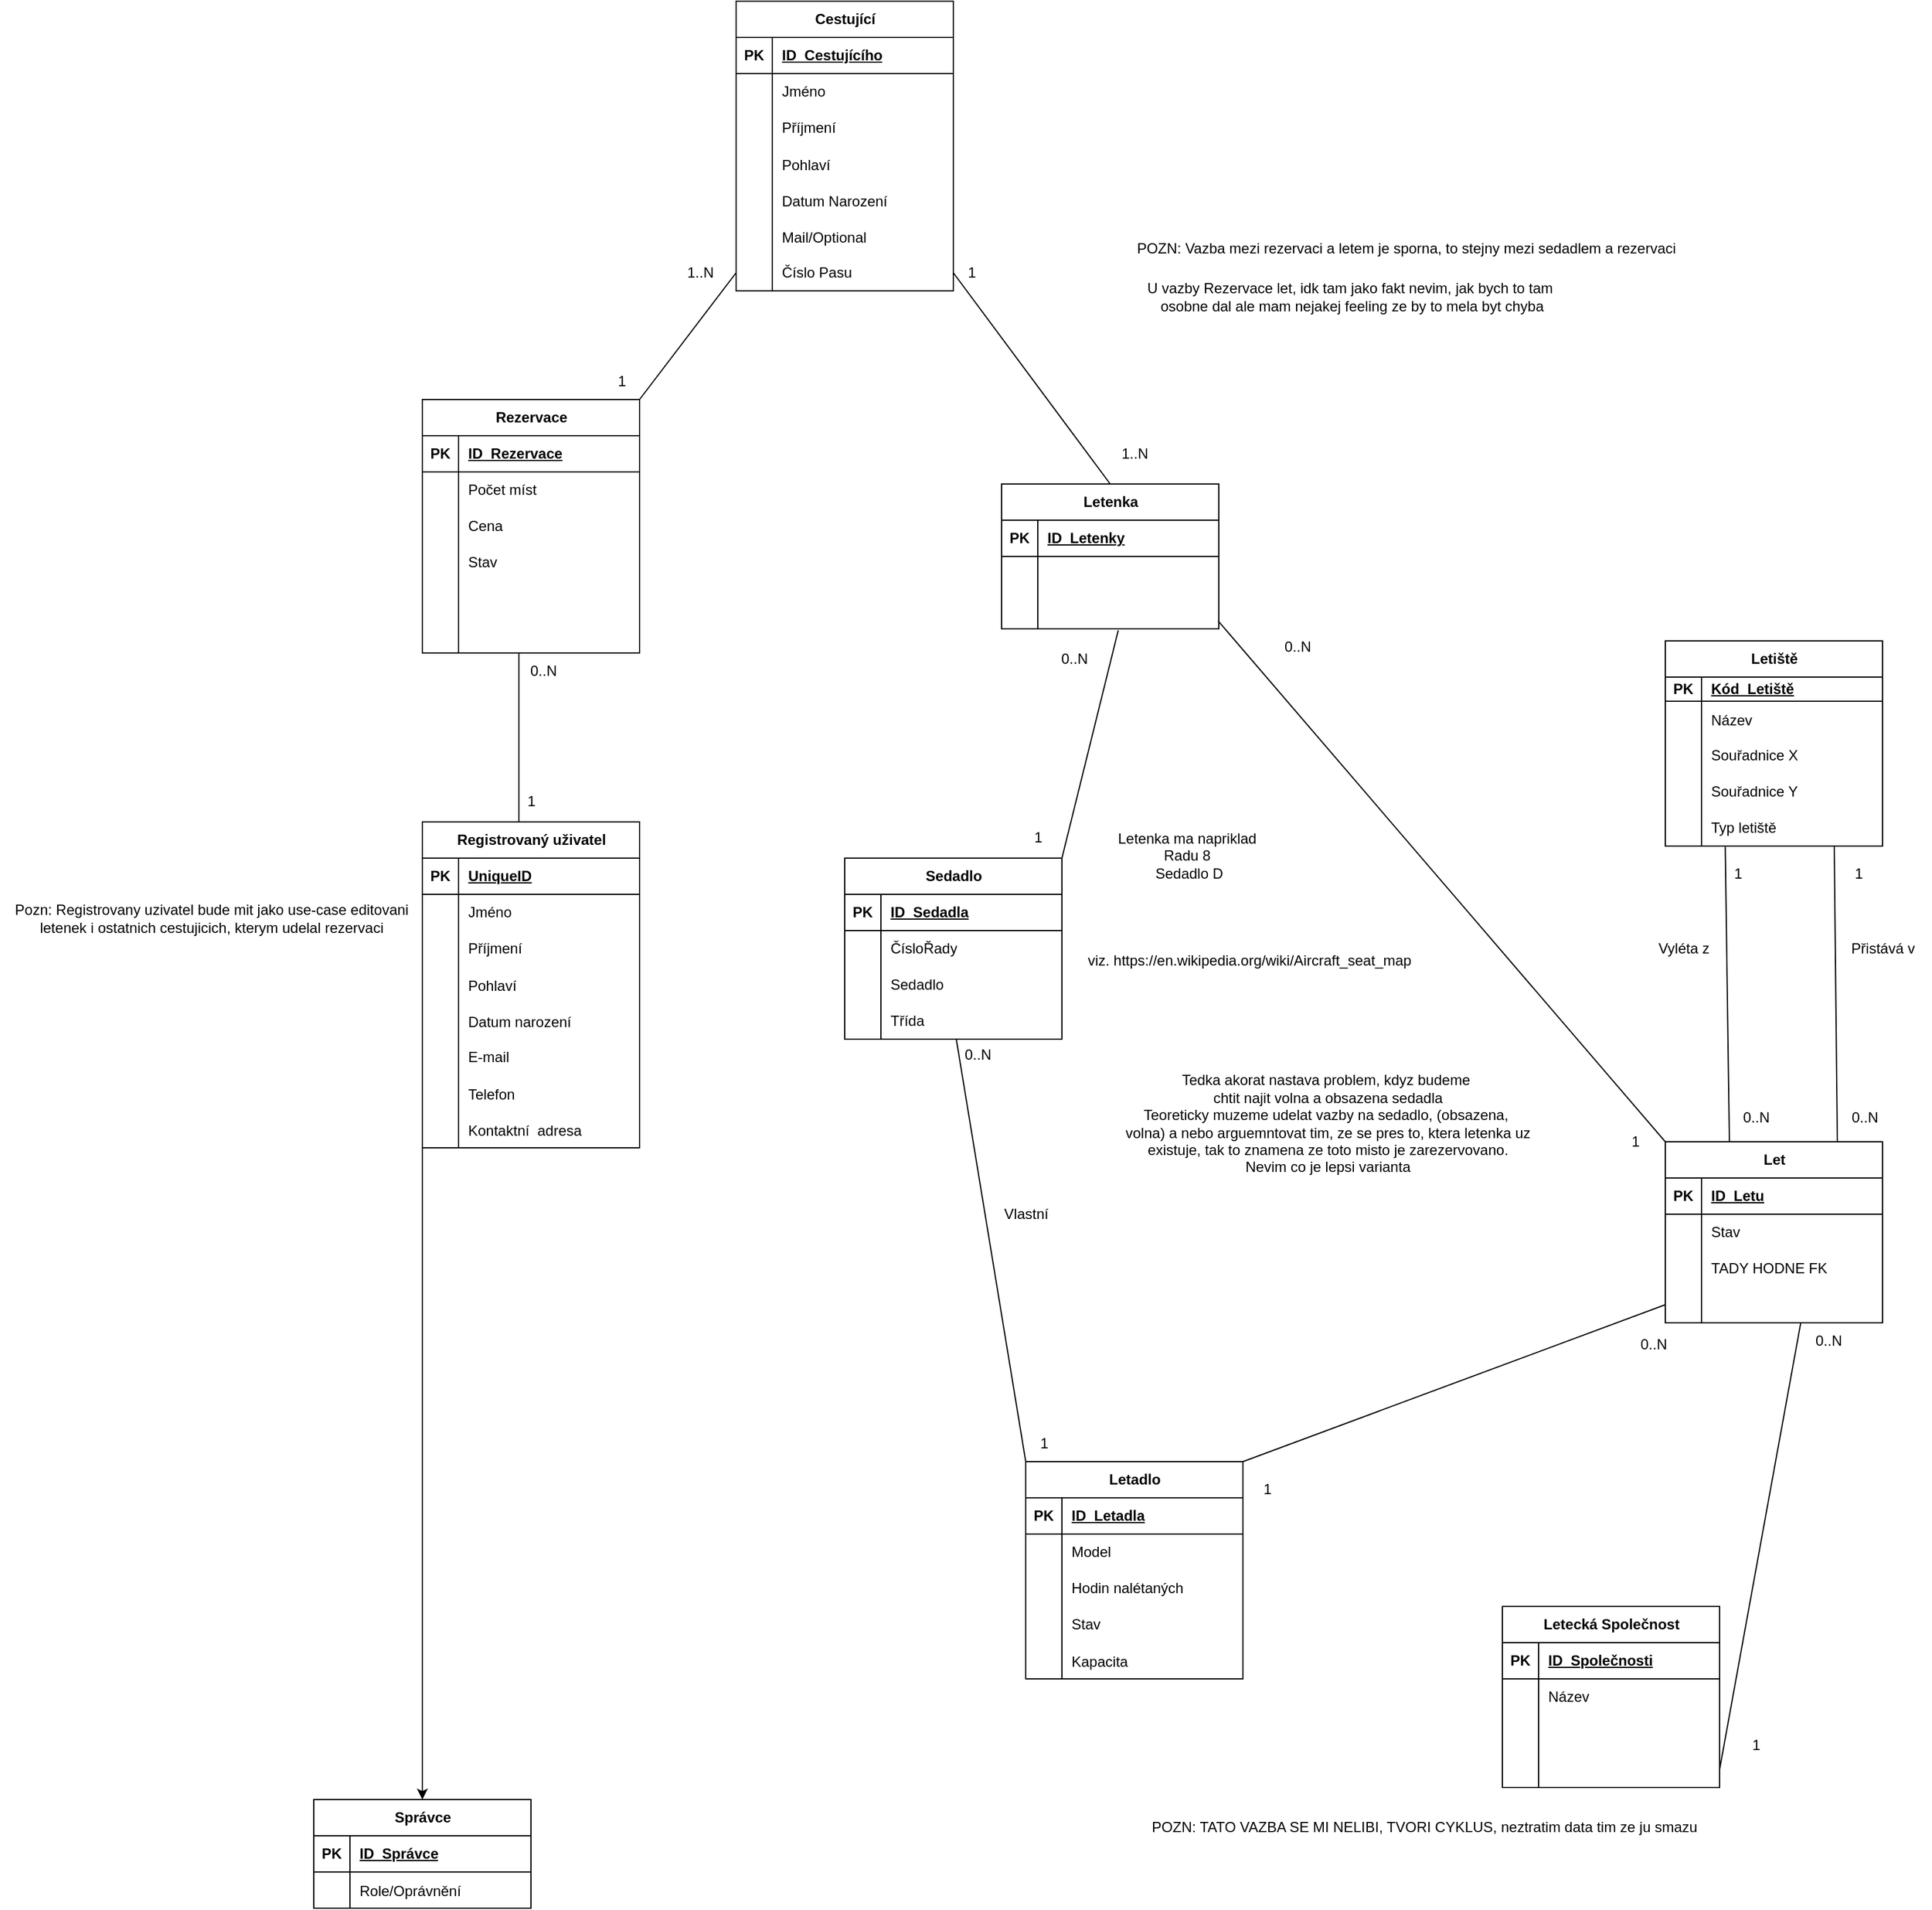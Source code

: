 <mxfile version="23.1.1" type="github">
  <diagram name="Stránka-1" id="X1sNEdFep92oIiNzu30c">
    <mxGraphModel dx="2484" dy="2208" grid="1" gridSize="10" guides="1" tooltips="1" connect="1" arrows="1" fold="1" page="1" pageScale="1" pageWidth="827" pageHeight="1169" math="0" shadow="0">
      <root>
        <mxCell id="0" />
        <mxCell id="1" parent="0" />
        <mxCell id="HGg9zmxM_SfcB0DRXpNT-14" value="Letenka" style="shape=table;startSize=30;container=1;collapsible=1;childLayout=tableLayout;fixedRows=1;rowLines=0;fontStyle=1;align=center;resizeLast=1;html=1;" parent="1" vertex="1">
          <mxGeometry x="440" y="40" width="180" height="120" as="geometry" />
        </mxCell>
        <mxCell id="HGg9zmxM_SfcB0DRXpNT-15" value="" style="shape=tableRow;horizontal=0;startSize=0;swimlaneHead=0;swimlaneBody=0;fillColor=none;collapsible=0;dropTarget=0;points=[[0,0.5],[1,0.5]];portConstraint=eastwest;top=0;left=0;right=0;bottom=1;" parent="HGg9zmxM_SfcB0DRXpNT-14" vertex="1">
          <mxGeometry y="30" width="180" height="30" as="geometry" />
        </mxCell>
        <mxCell id="HGg9zmxM_SfcB0DRXpNT-16" value="PK" style="shape=partialRectangle;connectable=0;fillColor=none;top=0;left=0;bottom=0;right=0;fontStyle=1;overflow=hidden;whiteSpace=wrap;html=1;" parent="HGg9zmxM_SfcB0DRXpNT-15" vertex="1">
          <mxGeometry width="30" height="30" as="geometry">
            <mxRectangle width="30" height="30" as="alternateBounds" />
          </mxGeometry>
        </mxCell>
        <mxCell id="HGg9zmxM_SfcB0DRXpNT-17" value="ID_Letenky" style="shape=partialRectangle;connectable=0;fillColor=none;top=0;left=0;bottom=0;right=0;align=left;spacingLeft=6;fontStyle=5;overflow=hidden;whiteSpace=wrap;html=1;" parent="HGg9zmxM_SfcB0DRXpNT-15" vertex="1">
          <mxGeometry x="30" width="150" height="30" as="geometry">
            <mxRectangle width="150" height="30" as="alternateBounds" />
          </mxGeometry>
        </mxCell>
        <mxCell id="HGg9zmxM_SfcB0DRXpNT-18" value="" style="shape=tableRow;horizontal=0;startSize=0;swimlaneHead=0;swimlaneBody=0;fillColor=none;collapsible=0;dropTarget=0;points=[[0,0.5],[1,0.5]];portConstraint=eastwest;top=0;left=0;right=0;bottom=0;" parent="HGg9zmxM_SfcB0DRXpNT-14" vertex="1">
          <mxGeometry y="60" width="180" height="30" as="geometry" />
        </mxCell>
        <mxCell id="HGg9zmxM_SfcB0DRXpNT-19" value="" style="shape=partialRectangle;connectable=0;fillColor=none;top=0;left=0;bottom=0;right=0;editable=1;overflow=hidden;whiteSpace=wrap;html=1;" parent="HGg9zmxM_SfcB0DRXpNT-18" vertex="1">
          <mxGeometry width="30" height="30" as="geometry">
            <mxRectangle width="30" height="30" as="alternateBounds" />
          </mxGeometry>
        </mxCell>
        <mxCell id="HGg9zmxM_SfcB0DRXpNT-20" value="" style="shape=partialRectangle;connectable=0;fillColor=none;top=0;left=0;bottom=0;right=0;align=left;spacingLeft=6;overflow=hidden;whiteSpace=wrap;html=1;" parent="HGg9zmxM_SfcB0DRXpNT-18" vertex="1">
          <mxGeometry x="30" width="150" height="30" as="geometry">
            <mxRectangle width="150" height="30" as="alternateBounds" />
          </mxGeometry>
        </mxCell>
        <mxCell id="UO1MECgmRD41Aklo2rmK-39" value="" style="shape=tableRow;horizontal=0;startSize=0;swimlaneHead=0;swimlaneBody=0;fillColor=none;collapsible=0;dropTarget=0;points=[[0,0.5],[1,0.5]];portConstraint=eastwest;top=0;left=0;right=0;bottom=0;" parent="HGg9zmxM_SfcB0DRXpNT-14" vertex="1">
          <mxGeometry y="90" width="180" height="30" as="geometry" />
        </mxCell>
        <mxCell id="UO1MECgmRD41Aklo2rmK-40" value="" style="shape=partialRectangle;connectable=0;fillColor=none;top=0;left=0;bottom=0;right=0;editable=1;overflow=hidden;" parent="UO1MECgmRD41Aklo2rmK-39" vertex="1">
          <mxGeometry width="30" height="30" as="geometry">
            <mxRectangle width="30" height="30" as="alternateBounds" />
          </mxGeometry>
        </mxCell>
        <mxCell id="UO1MECgmRD41Aklo2rmK-41" value="" style="shape=partialRectangle;connectable=0;fillColor=none;top=0;left=0;bottom=0;right=0;align=left;spacingLeft=6;overflow=hidden;" parent="UO1MECgmRD41Aklo2rmK-39" vertex="1">
          <mxGeometry x="30" width="150" height="30" as="geometry">
            <mxRectangle width="150" height="30" as="alternateBounds" />
          </mxGeometry>
        </mxCell>
        <mxCell id="HGg9zmxM_SfcB0DRXpNT-27" value="Letecká Společnost" style="shape=table;startSize=30;container=1;collapsible=1;childLayout=tableLayout;fixedRows=1;rowLines=0;fontStyle=1;align=center;resizeLast=1;html=1;" parent="1" vertex="1">
          <mxGeometry x="855" y="970" width="180" height="150" as="geometry" />
        </mxCell>
        <mxCell id="HGg9zmxM_SfcB0DRXpNT-28" value="" style="shape=tableRow;horizontal=0;startSize=0;swimlaneHead=0;swimlaneBody=0;fillColor=none;collapsible=0;dropTarget=0;points=[[0,0.5],[1,0.5]];portConstraint=eastwest;top=0;left=0;right=0;bottom=1;" parent="HGg9zmxM_SfcB0DRXpNT-27" vertex="1">
          <mxGeometry y="30" width="180" height="30" as="geometry" />
        </mxCell>
        <mxCell id="HGg9zmxM_SfcB0DRXpNT-29" value="PK" style="shape=partialRectangle;connectable=0;fillColor=none;top=0;left=0;bottom=0;right=0;fontStyle=1;overflow=hidden;whiteSpace=wrap;html=1;" parent="HGg9zmxM_SfcB0DRXpNT-28" vertex="1">
          <mxGeometry width="30" height="30" as="geometry">
            <mxRectangle width="30" height="30" as="alternateBounds" />
          </mxGeometry>
        </mxCell>
        <mxCell id="HGg9zmxM_SfcB0DRXpNT-30" value="ID_Společnosti" style="shape=partialRectangle;connectable=0;fillColor=none;top=0;left=0;bottom=0;right=0;align=left;spacingLeft=6;fontStyle=5;overflow=hidden;whiteSpace=wrap;html=1;" parent="HGg9zmxM_SfcB0DRXpNT-28" vertex="1">
          <mxGeometry x="30" width="150" height="30" as="geometry">
            <mxRectangle width="150" height="30" as="alternateBounds" />
          </mxGeometry>
        </mxCell>
        <mxCell id="HGg9zmxM_SfcB0DRXpNT-31" value="" style="shape=tableRow;horizontal=0;startSize=0;swimlaneHead=0;swimlaneBody=0;fillColor=none;collapsible=0;dropTarget=0;points=[[0,0.5],[1,0.5]];portConstraint=eastwest;top=0;left=0;right=0;bottom=0;" parent="HGg9zmxM_SfcB0DRXpNT-27" vertex="1">
          <mxGeometry y="60" width="180" height="30" as="geometry" />
        </mxCell>
        <mxCell id="HGg9zmxM_SfcB0DRXpNT-32" value="" style="shape=partialRectangle;connectable=0;fillColor=none;top=0;left=0;bottom=0;right=0;editable=1;overflow=hidden;whiteSpace=wrap;html=1;" parent="HGg9zmxM_SfcB0DRXpNT-31" vertex="1">
          <mxGeometry width="30" height="30" as="geometry">
            <mxRectangle width="30" height="30" as="alternateBounds" />
          </mxGeometry>
        </mxCell>
        <mxCell id="HGg9zmxM_SfcB0DRXpNT-33" value="Název" style="shape=partialRectangle;connectable=0;fillColor=none;top=0;left=0;bottom=0;right=0;align=left;spacingLeft=6;overflow=hidden;whiteSpace=wrap;html=1;" parent="HGg9zmxM_SfcB0DRXpNT-31" vertex="1">
          <mxGeometry x="30" width="150" height="30" as="geometry">
            <mxRectangle width="150" height="30" as="alternateBounds" />
          </mxGeometry>
        </mxCell>
        <mxCell id="HGg9zmxM_SfcB0DRXpNT-34" value="" style="shape=tableRow;horizontal=0;startSize=0;swimlaneHead=0;swimlaneBody=0;fillColor=none;collapsible=0;dropTarget=0;points=[[0,0.5],[1,0.5]];portConstraint=eastwest;top=0;left=0;right=0;bottom=0;" parent="HGg9zmxM_SfcB0DRXpNT-27" vertex="1">
          <mxGeometry y="90" width="180" height="30" as="geometry" />
        </mxCell>
        <mxCell id="HGg9zmxM_SfcB0DRXpNT-35" value="" style="shape=partialRectangle;connectable=0;fillColor=none;top=0;left=0;bottom=0;right=0;editable=1;overflow=hidden;whiteSpace=wrap;html=1;" parent="HGg9zmxM_SfcB0DRXpNT-34" vertex="1">
          <mxGeometry width="30" height="30" as="geometry">
            <mxRectangle width="30" height="30" as="alternateBounds" />
          </mxGeometry>
        </mxCell>
        <mxCell id="HGg9zmxM_SfcB0DRXpNT-36" value="" style="shape=partialRectangle;connectable=0;fillColor=none;top=0;left=0;bottom=0;right=0;align=left;spacingLeft=6;overflow=hidden;whiteSpace=wrap;html=1;" parent="HGg9zmxM_SfcB0DRXpNT-34" vertex="1">
          <mxGeometry x="30" width="150" height="30" as="geometry">
            <mxRectangle width="150" height="30" as="alternateBounds" />
          </mxGeometry>
        </mxCell>
        <mxCell id="HGg9zmxM_SfcB0DRXpNT-37" value="" style="shape=tableRow;horizontal=0;startSize=0;swimlaneHead=0;swimlaneBody=0;fillColor=none;collapsible=0;dropTarget=0;points=[[0,0.5],[1,0.5]];portConstraint=eastwest;top=0;left=0;right=0;bottom=0;" parent="HGg9zmxM_SfcB0DRXpNT-27" vertex="1">
          <mxGeometry y="120" width="180" height="30" as="geometry" />
        </mxCell>
        <mxCell id="HGg9zmxM_SfcB0DRXpNT-38" value="" style="shape=partialRectangle;connectable=0;fillColor=none;top=0;left=0;bottom=0;right=0;editable=1;overflow=hidden;whiteSpace=wrap;html=1;" parent="HGg9zmxM_SfcB0DRXpNT-37" vertex="1">
          <mxGeometry width="30" height="30" as="geometry">
            <mxRectangle width="30" height="30" as="alternateBounds" />
          </mxGeometry>
        </mxCell>
        <mxCell id="HGg9zmxM_SfcB0DRXpNT-39" value="" style="shape=partialRectangle;connectable=0;fillColor=none;top=0;left=0;bottom=0;right=0;align=left;spacingLeft=6;overflow=hidden;whiteSpace=wrap;html=1;" parent="HGg9zmxM_SfcB0DRXpNT-37" vertex="1">
          <mxGeometry x="30" width="150" height="30" as="geometry">
            <mxRectangle width="150" height="30" as="alternateBounds" />
          </mxGeometry>
        </mxCell>
        <mxCell id="HGg9zmxM_SfcB0DRXpNT-55" value="Letadlo" style="shape=table;startSize=30;container=1;collapsible=1;childLayout=tableLayout;fixedRows=1;rowLines=0;fontStyle=1;align=center;resizeLast=1;html=1;" parent="1" vertex="1">
          <mxGeometry x="460" y="850" width="180" height="180" as="geometry" />
        </mxCell>
        <mxCell id="HGg9zmxM_SfcB0DRXpNT-56" value="" style="shape=tableRow;horizontal=0;startSize=0;swimlaneHead=0;swimlaneBody=0;fillColor=none;collapsible=0;dropTarget=0;points=[[0,0.5],[1,0.5]];portConstraint=eastwest;top=0;left=0;right=0;bottom=1;" parent="HGg9zmxM_SfcB0DRXpNT-55" vertex="1">
          <mxGeometry y="30" width="180" height="30" as="geometry" />
        </mxCell>
        <mxCell id="HGg9zmxM_SfcB0DRXpNT-57" value="PK" style="shape=partialRectangle;connectable=0;fillColor=none;top=0;left=0;bottom=0;right=0;fontStyle=1;overflow=hidden;whiteSpace=wrap;html=1;" parent="HGg9zmxM_SfcB0DRXpNT-56" vertex="1">
          <mxGeometry width="30" height="30" as="geometry">
            <mxRectangle width="30" height="30" as="alternateBounds" />
          </mxGeometry>
        </mxCell>
        <mxCell id="HGg9zmxM_SfcB0DRXpNT-58" value="ID_Letadla" style="shape=partialRectangle;connectable=0;fillColor=none;top=0;left=0;bottom=0;right=0;align=left;spacingLeft=6;fontStyle=5;overflow=hidden;whiteSpace=wrap;html=1;" parent="HGg9zmxM_SfcB0DRXpNT-56" vertex="1">
          <mxGeometry x="30" width="150" height="30" as="geometry">
            <mxRectangle width="150" height="30" as="alternateBounds" />
          </mxGeometry>
        </mxCell>
        <mxCell id="HGg9zmxM_SfcB0DRXpNT-59" value="" style="shape=tableRow;horizontal=0;startSize=0;swimlaneHead=0;swimlaneBody=0;fillColor=none;collapsible=0;dropTarget=0;points=[[0,0.5],[1,0.5]];portConstraint=eastwest;top=0;left=0;right=0;bottom=0;" parent="HGg9zmxM_SfcB0DRXpNT-55" vertex="1">
          <mxGeometry y="60" width="180" height="30" as="geometry" />
        </mxCell>
        <mxCell id="HGg9zmxM_SfcB0DRXpNT-60" value="" style="shape=partialRectangle;connectable=0;fillColor=none;top=0;left=0;bottom=0;right=0;editable=1;overflow=hidden;whiteSpace=wrap;html=1;" parent="HGg9zmxM_SfcB0DRXpNT-59" vertex="1">
          <mxGeometry width="30" height="30" as="geometry">
            <mxRectangle width="30" height="30" as="alternateBounds" />
          </mxGeometry>
        </mxCell>
        <mxCell id="HGg9zmxM_SfcB0DRXpNT-61" value="Model" style="shape=partialRectangle;connectable=0;fillColor=none;top=0;left=0;bottom=0;right=0;align=left;spacingLeft=6;overflow=hidden;whiteSpace=wrap;html=1;" parent="HGg9zmxM_SfcB0DRXpNT-59" vertex="1">
          <mxGeometry x="30" width="150" height="30" as="geometry">
            <mxRectangle width="150" height="30" as="alternateBounds" />
          </mxGeometry>
        </mxCell>
        <mxCell id="HGg9zmxM_SfcB0DRXpNT-62" value="" style="shape=tableRow;horizontal=0;startSize=0;swimlaneHead=0;swimlaneBody=0;fillColor=none;collapsible=0;dropTarget=0;points=[[0,0.5],[1,0.5]];portConstraint=eastwest;top=0;left=0;right=0;bottom=0;" parent="HGg9zmxM_SfcB0DRXpNT-55" vertex="1">
          <mxGeometry y="90" width="180" height="30" as="geometry" />
        </mxCell>
        <mxCell id="HGg9zmxM_SfcB0DRXpNT-63" value="" style="shape=partialRectangle;connectable=0;fillColor=none;top=0;left=0;bottom=0;right=0;editable=1;overflow=hidden;whiteSpace=wrap;html=1;" parent="HGg9zmxM_SfcB0DRXpNT-62" vertex="1">
          <mxGeometry width="30" height="30" as="geometry">
            <mxRectangle width="30" height="30" as="alternateBounds" />
          </mxGeometry>
        </mxCell>
        <mxCell id="HGg9zmxM_SfcB0DRXpNT-64" value="Hodin nalétaných" style="shape=partialRectangle;connectable=0;fillColor=none;top=0;left=0;bottom=0;right=0;align=left;spacingLeft=6;overflow=hidden;whiteSpace=wrap;html=1;" parent="HGg9zmxM_SfcB0DRXpNT-62" vertex="1">
          <mxGeometry x="30" width="150" height="30" as="geometry">
            <mxRectangle width="150" height="30" as="alternateBounds" />
          </mxGeometry>
        </mxCell>
        <mxCell id="HGg9zmxM_SfcB0DRXpNT-65" value="" style="shape=tableRow;horizontal=0;startSize=0;swimlaneHead=0;swimlaneBody=0;fillColor=none;collapsible=0;dropTarget=0;points=[[0,0.5],[1,0.5]];portConstraint=eastwest;top=0;left=0;right=0;bottom=0;" parent="HGg9zmxM_SfcB0DRXpNT-55" vertex="1">
          <mxGeometry y="120" width="180" height="30" as="geometry" />
        </mxCell>
        <mxCell id="HGg9zmxM_SfcB0DRXpNT-66" value="" style="shape=partialRectangle;connectable=0;fillColor=none;top=0;left=0;bottom=0;right=0;editable=1;overflow=hidden;whiteSpace=wrap;html=1;" parent="HGg9zmxM_SfcB0DRXpNT-65" vertex="1">
          <mxGeometry width="30" height="30" as="geometry">
            <mxRectangle width="30" height="30" as="alternateBounds" />
          </mxGeometry>
        </mxCell>
        <mxCell id="HGg9zmxM_SfcB0DRXpNT-67" value="Stav" style="shape=partialRectangle;connectable=0;fillColor=none;top=0;left=0;bottom=0;right=0;align=left;spacingLeft=6;overflow=hidden;whiteSpace=wrap;html=1;" parent="HGg9zmxM_SfcB0DRXpNT-65" vertex="1">
          <mxGeometry x="30" width="150" height="30" as="geometry">
            <mxRectangle width="150" height="30" as="alternateBounds" />
          </mxGeometry>
        </mxCell>
        <mxCell id="UO1MECgmRD41Aklo2rmK-36" value="" style="shape=tableRow;horizontal=0;startSize=0;swimlaneHead=0;swimlaneBody=0;fillColor=none;collapsible=0;dropTarget=0;points=[[0,0.5],[1,0.5]];portConstraint=eastwest;top=0;left=0;right=0;bottom=0;" parent="HGg9zmxM_SfcB0DRXpNT-55" vertex="1">
          <mxGeometry y="150" width="180" height="30" as="geometry" />
        </mxCell>
        <mxCell id="UO1MECgmRD41Aklo2rmK-37" value="" style="shape=partialRectangle;connectable=0;fillColor=none;top=0;left=0;bottom=0;right=0;editable=1;overflow=hidden;" parent="UO1MECgmRD41Aklo2rmK-36" vertex="1">
          <mxGeometry width="30" height="30" as="geometry">
            <mxRectangle width="30" height="30" as="alternateBounds" />
          </mxGeometry>
        </mxCell>
        <mxCell id="UO1MECgmRD41Aklo2rmK-38" value="Kapacita" style="shape=partialRectangle;connectable=0;fillColor=none;top=0;left=0;bottom=0;right=0;align=left;spacingLeft=6;overflow=hidden;" parent="UO1MECgmRD41Aklo2rmK-36" vertex="1">
          <mxGeometry x="30" width="150" height="30" as="geometry">
            <mxRectangle width="150" height="30" as="alternateBounds" />
          </mxGeometry>
        </mxCell>
        <mxCell id="HGg9zmxM_SfcB0DRXpNT-81" value="Let" style="shape=table;startSize=30;container=1;collapsible=1;childLayout=tableLayout;fixedRows=1;rowLines=0;fontStyle=1;align=center;resizeLast=1;html=1;" parent="1" vertex="1">
          <mxGeometry x="990" y="585" width="180" height="150" as="geometry" />
        </mxCell>
        <mxCell id="HGg9zmxM_SfcB0DRXpNT-82" value="" style="shape=tableRow;horizontal=0;startSize=0;swimlaneHead=0;swimlaneBody=0;fillColor=none;collapsible=0;dropTarget=0;points=[[0,0.5],[1,0.5]];portConstraint=eastwest;top=0;left=0;right=0;bottom=1;" parent="HGg9zmxM_SfcB0DRXpNT-81" vertex="1">
          <mxGeometry y="30" width="180" height="30" as="geometry" />
        </mxCell>
        <mxCell id="HGg9zmxM_SfcB0DRXpNT-83" value="PK" style="shape=partialRectangle;connectable=0;fillColor=none;top=0;left=0;bottom=0;right=0;fontStyle=1;overflow=hidden;whiteSpace=wrap;html=1;" parent="HGg9zmxM_SfcB0DRXpNT-82" vertex="1">
          <mxGeometry width="30" height="30" as="geometry">
            <mxRectangle width="30" height="30" as="alternateBounds" />
          </mxGeometry>
        </mxCell>
        <mxCell id="HGg9zmxM_SfcB0DRXpNT-84" value="ID_Letu" style="shape=partialRectangle;connectable=0;fillColor=none;top=0;left=0;bottom=0;right=0;align=left;spacingLeft=6;fontStyle=5;overflow=hidden;whiteSpace=wrap;html=1;" parent="HGg9zmxM_SfcB0DRXpNT-82" vertex="1">
          <mxGeometry x="30" width="150" height="30" as="geometry">
            <mxRectangle width="150" height="30" as="alternateBounds" />
          </mxGeometry>
        </mxCell>
        <mxCell id="HGg9zmxM_SfcB0DRXpNT-85" value="" style="shape=tableRow;horizontal=0;startSize=0;swimlaneHead=0;swimlaneBody=0;fillColor=none;collapsible=0;dropTarget=0;points=[[0,0.5],[1,0.5]];portConstraint=eastwest;top=0;left=0;right=0;bottom=0;" parent="HGg9zmxM_SfcB0DRXpNT-81" vertex="1">
          <mxGeometry y="60" width="180" height="30" as="geometry" />
        </mxCell>
        <mxCell id="HGg9zmxM_SfcB0DRXpNT-86" value="" style="shape=partialRectangle;connectable=0;fillColor=none;top=0;left=0;bottom=0;right=0;editable=1;overflow=hidden;whiteSpace=wrap;html=1;" parent="HGg9zmxM_SfcB0DRXpNT-85" vertex="1">
          <mxGeometry width="30" height="30" as="geometry">
            <mxRectangle width="30" height="30" as="alternateBounds" />
          </mxGeometry>
        </mxCell>
        <mxCell id="HGg9zmxM_SfcB0DRXpNT-87" value="Stav" style="shape=partialRectangle;connectable=0;fillColor=none;top=0;left=0;bottom=0;right=0;align=left;spacingLeft=6;overflow=hidden;whiteSpace=wrap;html=1;" parent="HGg9zmxM_SfcB0DRXpNT-85" vertex="1">
          <mxGeometry x="30" width="150" height="30" as="geometry">
            <mxRectangle width="150" height="30" as="alternateBounds" />
          </mxGeometry>
        </mxCell>
        <mxCell id="HGg9zmxM_SfcB0DRXpNT-88" value="" style="shape=tableRow;horizontal=0;startSize=0;swimlaneHead=0;swimlaneBody=0;fillColor=none;collapsible=0;dropTarget=0;points=[[0,0.5],[1,0.5]];portConstraint=eastwest;top=0;left=0;right=0;bottom=0;" parent="HGg9zmxM_SfcB0DRXpNT-81" vertex="1">
          <mxGeometry y="90" width="180" height="30" as="geometry" />
        </mxCell>
        <mxCell id="HGg9zmxM_SfcB0DRXpNT-89" value="" style="shape=partialRectangle;connectable=0;fillColor=none;top=0;left=0;bottom=0;right=0;editable=1;overflow=hidden;whiteSpace=wrap;html=1;" parent="HGg9zmxM_SfcB0DRXpNT-88" vertex="1">
          <mxGeometry width="30" height="30" as="geometry">
            <mxRectangle width="30" height="30" as="alternateBounds" />
          </mxGeometry>
        </mxCell>
        <mxCell id="HGg9zmxM_SfcB0DRXpNT-90" value="TADY HODNE FK" style="shape=partialRectangle;connectable=0;fillColor=none;top=0;left=0;bottom=0;right=0;align=left;spacingLeft=6;overflow=hidden;whiteSpace=wrap;html=1;" parent="HGg9zmxM_SfcB0DRXpNT-88" vertex="1">
          <mxGeometry x="30" width="150" height="30" as="geometry">
            <mxRectangle width="150" height="30" as="alternateBounds" />
          </mxGeometry>
        </mxCell>
        <mxCell id="HGg9zmxM_SfcB0DRXpNT-91" value="" style="shape=tableRow;horizontal=0;startSize=0;swimlaneHead=0;swimlaneBody=0;fillColor=none;collapsible=0;dropTarget=0;points=[[0,0.5],[1,0.5]];portConstraint=eastwest;top=0;left=0;right=0;bottom=0;" parent="HGg9zmxM_SfcB0DRXpNT-81" vertex="1">
          <mxGeometry y="120" width="180" height="30" as="geometry" />
        </mxCell>
        <mxCell id="HGg9zmxM_SfcB0DRXpNT-92" value="" style="shape=partialRectangle;connectable=0;fillColor=none;top=0;left=0;bottom=0;right=0;editable=1;overflow=hidden;whiteSpace=wrap;html=1;" parent="HGg9zmxM_SfcB0DRXpNT-91" vertex="1">
          <mxGeometry width="30" height="30" as="geometry">
            <mxRectangle width="30" height="30" as="alternateBounds" />
          </mxGeometry>
        </mxCell>
        <mxCell id="HGg9zmxM_SfcB0DRXpNT-93" value="" style="shape=partialRectangle;connectable=0;fillColor=none;top=0;left=0;bottom=0;right=0;align=left;spacingLeft=6;overflow=hidden;whiteSpace=wrap;html=1;" parent="HGg9zmxM_SfcB0DRXpNT-91" vertex="1">
          <mxGeometry x="30" width="150" height="30" as="geometry">
            <mxRectangle width="150" height="30" as="alternateBounds" />
          </mxGeometry>
        </mxCell>
        <mxCell id="HGg9zmxM_SfcB0DRXpNT-97" value="" style="endArrow=none;html=1;rounded=0;entryX=0;entryY=0.5;entryDx=0;entryDy=0;" parent="1" target="HGg9zmxM_SfcB0DRXpNT-91" edge="1">
          <mxGeometry width="50" height="50" relative="1" as="geometry">
            <mxPoint x="640" y="850" as="sourcePoint" />
            <mxPoint x="690" y="800" as="targetPoint" />
          </mxGeometry>
        </mxCell>
        <mxCell id="HGg9zmxM_SfcB0DRXpNT-99" value="" style="endArrow=none;html=1;rounded=0;exitX=0;exitY=0;exitDx=0;exitDy=0;entryX=0.997;entryY=0.781;entryDx=0;entryDy=0;entryPerimeter=0;" parent="1" source="HGg9zmxM_SfcB0DRXpNT-81" target="UO1MECgmRD41Aklo2rmK-39" edge="1">
          <mxGeometry width="50" height="50" relative="1" as="geometry">
            <mxPoint x="570" y="440" as="sourcePoint" />
            <mxPoint x="620.0" y="205" as="targetPoint" />
          </mxGeometry>
        </mxCell>
        <mxCell id="HGg9zmxM_SfcB0DRXpNT-100" value="" style="endArrow=none;html=1;rounded=0;exitX=0.624;exitY=0.985;exitDx=0;exitDy=0;entryX=1;entryY=0.5;entryDx=0;entryDy=0;exitPerimeter=0;" parent="1" source="HGg9zmxM_SfcB0DRXpNT-91" target="HGg9zmxM_SfcB0DRXpNT-37" edge="1">
          <mxGeometry width="50" height="50" relative="1" as="geometry">
            <mxPoint x="1080" y="580" as="sourcePoint" />
            <mxPoint x="1050" y="380" as="targetPoint" />
          </mxGeometry>
        </mxCell>
        <mxCell id="HGg9zmxM_SfcB0DRXpNT-128" value="Rezervace" style="shape=table;startSize=30;container=1;collapsible=1;childLayout=tableLayout;fixedRows=1;rowLines=0;fontStyle=1;align=center;resizeLast=1;html=1;" parent="1" vertex="1">
          <mxGeometry x="-40" y="-30" width="180" height="210" as="geometry" />
        </mxCell>
        <mxCell id="HGg9zmxM_SfcB0DRXpNT-129" value="" style="shape=tableRow;horizontal=0;startSize=0;swimlaneHead=0;swimlaneBody=0;fillColor=none;collapsible=0;dropTarget=0;points=[[0,0.5],[1,0.5]];portConstraint=eastwest;top=0;left=0;right=0;bottom=1;" parent="HGg9zmxM_SfcB0DRXpNT-128" vertex="1">
          <mxGeometry y="30" width="180" height="30" as="geometry" />
        </mxCell>
        <mxCell id="HGg9zmxM_SfcB0DRXpNT-130" value="PK" style="shape=partialRectangle;connectable=0;fillColor=none;top=0;left=0;bottom=0;right=0;fontStyle=1;overflow=hidden;whiteSpace=wrap;html=1;" parent="HGg9zmxM_SfcB0DRXpNT-129" vertex="1">
          <mxGeometry width="30" height="30" as="geometry">
            <mxRectangle width="30" height="30" as="alternateBounds" />
          </mxGeometry>
        </mxCell>
        <mxCell id="HGg9zmxM_SfcB0DRXpNT-131" value="ID_Rezervace" style="shape=partialRectangle;connectable=0;fillColor=none;top=0;left=0;bottom=0;right=0;align=left;spacingLeft=6;fontStyle=5;overflow=hidden;whiteSpace=wrap;html=1;" parent="HGg9zmxM_SfcB0DRXpNT-129" vertex="1">
          <mxGeometry x="30" width="150" height="30" as="geometry">
            <mxRectangle width="150" height="30" as="alternateBounds" />
          </mxGeometry>
        </mxCell>
        <mxCell id="HGg9zmxM_SfcB0DRXpNT-132" value="" style="shape=tableRow;horizontal=0;startSize=0;swimlaneHead=0;swimlaneBody=0;fillColor=none;collapsible=0;dropTarget=0;points=[[0,0.5],[1,0.5]];portConstraint=eastwest;top=0;left=0;right=0;bottom=0;" parent="HGg9zmxM_SfcB0DRXpNT-128" vertex="1">
          <mxGeometry y="60" width="180" height="30" as="geometry" />
        </mxCell>
        <mxCell id="HGg9zmxM_SfcB0DRXpNT-133" value="" style="shape=partialRectangle;connectable=0;fillColor=none;top=0;left=0;bottom=0;right=0;editable=1;overflow=hidden;whiteSpace=wrap;html=1;" parent="HGg9zmxM_SfcB0DRXpNT-132" vertex="1">
          <mxGeometry width="30" height="30" as="geometry">
            <mxRectangle width="30" height="30" as="alternateBounds" />
          </mxGeometry>
        </mxCell>
        <mxCell id="HGg9zmxM_SfcB0DRXpNT-134" value="Počet míst" style="shape=partialRectangle;connectable=0;fillColor=none;top=0;left=0;bottom=0;right=0;align=left;spacingLeft=6;overflow=hidden;whiteSpace=wrap;html=1;" parent="HGg9zmxM_SfcB0DRXpNT-132" vertex="1">
          <mxGeometry x="30" width="150" height="30" as="geometry">
            <mxRectangle width="150" height="30" as="alternateBounds" />
          </mxGeometry>
        </mxCell>
        <mxCell id="HGg9zmxM_SfcB0DRXpNT-135" value="" style="shape=tableRow;horizontal=0;startSize=0;swimlaneHead=0;swimlaneBody=0;fillColor=none;collapsible=0;dropTarget=0;points=[[0,0.5],[1,0.5]];portConstraint=eastwest;top=0;left=0;right=0;bottom=0;" parent="HGg9zmxM_SfcB0DRXpNT-128" vertex="1">
          <mxGeometry y="90" width="180" height="30" as="geometry" />
        </mxCell>
        <mxCell id="HGg9zmxM_SfcB0DRXpNT-136" value="" style="shape=partialRectangle;connectable=0;fillColor=none;top=0;left=0;bottom=0;right=0;editable=1;overflow=hidden;whiteSpace=wrap;html=1;" parent="HGg9zmxM_SfcB0DRXpNT-135" vertex="1">
          <mxGeometry width="30" height="30" as="geometry">
            <mxRectangle width="30" height="30" as="alternateBounds" />
          </mxGeometry>
        </mxCell>
        <mxCell id="HGg9zmxM_SfcB0DRXpNT-137" value="Cena" style="shape=partialRectangle;connectable=0;fillColor=none;top=0;left=0;bottom=0;right=0;align=left;spacingLeft=6;overflow=hidden;whiteSpace=wrap;html=1;" parent="HGg9zmxM_SfcB0DRXpNT-135" vertex="1">
          <mxGeometry x="30" width="150" height="30" as="geometry">
            <mxRectangle width="150" height="30" as="alternateBounds" />
          </mxGeometry>
        </mxCell>
        <mxCell id="HGg9zmxM_SfcB0DRXpNT-138" value="" style="shape=tableRow;horizontal=0;startSize=0;swimlaneHead=0;swimlaneBody=0;fillColor=none;collapsible=0;dropTarget=0;points=[[0,0.5],[1,0.5]];portConstraint=eastwest;top=0;left=0;right=0;bottom=0;" parent="HGg9zmxM_SfcB0DRXpNT-128" vertex="1">
          <mxGeometry y="120" width="180" height="30" as="geometry" />
        </mxCell>
        <mxCell id="HGg9zmxM_SfcB0DRXpNT-139" value="" style="shape=partialRectangle;connectable=0;fillColor=none;top=0;left=0;bottom=0;right=0;editable=1;overflow=hidden;whiteSpace=wrap;html=1;" parent="HGg9zmxM_SfcB0DRXpNT-138" vertex="1">
          <mxGeometry width="30" height="30" as="geometry">
            <mxRectangle width="30" height="30" as="alternateBounds" />
          </mxGeometry>
        </mxCell>
        <mxCell id="HGg9zmxM_SfcB0DRXpNT-140" value="Stav" style="shape=partialRectangle;connectable=0;fillColor=none;top=0;left=0;bottom=0;right=0;align=left;spacingLeft=6;overflow=hidden;whiteSpace=wrap;html=1;" parent="HGg9zmxM_SfcB0DRXpNT-138" vertex="1">
          <mxGeometry x="30" width="150" height="30" as="geometry">
            <mxRectangle width="150" height="30" as="alternateBounds" />
          </mxGeometry>
        </mxCell>
        <mxCell id="HGg9zmxM_SfcB0DRXpNT-141" value="" style="shape=tableRow;horizontal=0;startSize=0;swimlaneHead=0;swimlaneBody=0;fillColor=none;collapsible=0;dropTarget=0;points=[[0,0.5],[1,0.5]];portConstraint=eastwest;top=0;left=0;right=0;bottom=0;" parent="HGg9zmxM_SfcB0DRXpNT-128" vertex="1">
          <mxGeometry y="150" width="180" height="30" as="geometry" />
        </mxCell>
        <mxCell id="HGg9zmxM_SfcB0DRXpNT-142" value="" style="shape=partialRectangle;connectable=0;fillColor=none;top=0;left=0;bottom=0;right=0;editable=1;overflow=hidden;" parent="HGg9zmxM_SfcB0DRXpNT-141" vertex="1">
          <mxGeometry width="30" height="30" as="geometry">
            <mxRectangle width="30" height="30" as="alternateBounds" />
          </mxGeometry>
        </mxCell>
        <mxCell id="HGg9zmxM_SfcB0DRXpNT-143" value="" style="shape=partialRectangle;connectable=0;fillColor=none;top=0;left=0;bottom=0;right=0;align=left;spacingLeft=6;overflow=hidden;" parent="HGg9zmxM_SfcB0DRXpNT-141" vertex="1">
          <mxGeometry x="30" width="150" height="30" as="geometry">
            <mxRectangle width="150" height="30" as="alternateBounds" />
          </mxGeometry>
        </mxCell>
        <mxCell id="HGg9zmxM_SfcB0DRXpNT-151" value="" style="shape=tableRow;horizontal=0;startSize=0;swimlaneHead=0;swimlaneBody=0;fillColor=none;collapsible=0;dropTarget=0;points=[[0,0.5],[1,0.5]];portConstraint=eastwest;top=0;left=0;right=0;bottom=0;" parent="HGg9zmxM_SfcB0DRXpNT-128" vertex="1">
          <mxGeometry y="180" width="180" height="30" as="geometry" />
        </mxCell>
        <mxCell id="HGg9zmxM_SfcB0DRXpNT-152" value="" style="shape=partialRectangle;connectable=0;fillColor=none;top=0;left=0;bottom=0;right=0;editable=1;overflow=hidden;" parent="HGg9zmxM_SfcB0DRXpNT-151" vertex="1">
          <mxGeometry width="30" height="30" as="geometry">
            <mxRectangle width="30" height="30" as="alternateBounds" />
          </mxGeometry>
        </mxCell>
        <mxCell id="HGg9zmxM_SfcB0DRXpNT-153" value="" style="shape=partialRectangle;connectable=0;fillColor=none;top=0;left=0;bottom=0;right=0;align=left;spacingLeft=6;overflow=hidden;" parent="HGg9zmxM_SfcB0DRXpNT-151" vertex="1">
          <mxGeometry x="30" width="150" height="30" as="geometry">
            <mxRectangle width="150" height="30" as="alternateBounds" />
          </mxGeometry>
        </mxCell>
        <mxCell id="HGg9zmxM_SfcB0DRXpNT-159" value="Registrovaný uživatel" style="shape=table;startSize=30;container=1;collapsible=1;childLayout=tableLayout;fixedRows=1;rowLines=0;fontStyle=1;align=center;resizeLast=1;html=1;" parent="1" vertex="1">
          <mxGeometry x="-40" y="320" width="180" height="270" as="geometry" />
        </mxCell>
        <mxCell id="HGg9zmxM_SfcB0DRXpNT-160" value="" style="shape=tableRow;horizontal=0;startSize=0;swimlaneHead=0;swimlaneBody=0;fillColor=none;collapsible=0;dropTarget=0;points=[[0,0.5],[1,0.5]];portConstraint=eastwest;top=0;left=0;right=0;bottom=1;" parent="HGg9zmxM_SfcB0DRXpNT-159" vertex="1">
          <mxGeometry y="30" width="180" height="30" as="geometry" />
        </mxCell>
        <mxCell id="HGg9zmxM_SfcB0DRXpNT-161" value="PK" style="shape=partialRectangle;connectable=0;fillColor=none;top=0;left=0;bottom=0;right=0;fontStyle=1;overflow=hidden;whiteSpace=wrap;html=1;" parent="HGg9zmxM_SfcB0DRXpNT-160" vertex="1">
          <mxGeometry width="30" height="30" as="geometry">
            <mxRectangle width="30" height="30" as="alternateBounds" />
          </mxGeometry>
        </mxCell>
        <mxCell id="HGg9zmxM_SfcB0DRXpNT-162" value="UniqueID" style="shape=partialRectangle;connectable=0;fillColor=none;top=0;left=0;bottom=0;right=0;align=left;spacingLeft=6;fontStyle=5;overflow=hidden;whiteSpace=wrap;html=1;" parent="HGg9zmxM_SfcB0DRXpNT-160" vertex="1">
          <mxGeometry x="30" width="150" height="30" as="geometry">
            <mxRectangle width="150" height="30" as="alternateBounds" />
          </mxGeometry>
        </mxCell>
        <mxCell id="HGg9zmxM_SfcB0DRXpNT-163" value="" style="shape=tableRow;horizontal=0;startSize=0;swimlaneHead=0;swimlaneBody=0;fillColor=none;collapsible=0;dropTarget=0;points=[[0,0.5],[1,0.5]];portConstraint=eastwest;top=0;left=0;right=0;bottom=0;" parent="HGg9zmxM_SfcB0DRXpNT-159" vertex="1">
          <mxGeometry y="60" width="180" height="30" as="geometry" />
        </mxCell>
        <mxCell id="HGg9zmxM_SfcB0DRXpNT-164" value="" style="shape=partialRectangle;connectable=0;fillColor=none;top=0;left=0;bottom=0;right=0;editable=1;overflow=hidden;whiteSpace=wrap;html=1;" parent="HGg9zmxM_SfcB0DRXpNT-163" vertex="1">
          <mxGeometry width="30" height="30" as="geometry">
            <mxRectangle width="30" height="30" as="alternateBounds" />
          </mxGeometry>
        </mxCell>
        <mxCell id="HGg9zmxM_SfcB0DRXpNT-165" value="Jméno" style="shape=partialRectangle;connectable=0;fillColor=none;top=0;left=0;bottom=0;right=0;align=left;spacingLeft=6;overflow=hidden;whiteSpace=wrap;html=1;" parent="HGg9zmxM_SfcB0DRXpNT-163" vertex="1">
          <mxGeometry x="30" width="150" height="30" as="geometry">
            <mxRectangle width="150" height="30" as="alternateBounds" />
          </mxGeometry>
        </mxCell>
        <mxCell id="HGg9zmxM_SfcB0DRXpNT-166" value="" style="shape=tableRow;horizontal=0;startSize=0;swimlaneHead=0;swimlaneBody=0;fillColor=none;collapsible=0;dropTarget=0;points=[[0,0.5],[1,0.5]];portConstraint=eastwest;top=0;left=0;right=0;bottom=0;" parent="HGg9zmxM_SfcB0DRXpNT-159" vertex="1">
          <mxGeometry y="90" width="180" height="30" as="geometry" />
        </mxCell>
        <mxCell id="HGg9zmxM_SfcB0DRXpNT-167" value="" style="shape=partialRectangle;connectable=0;fillColor=none;top=0;left=0;bottom=0;right=0;editable=1;overflow=hidden;whiteSpace=wrap;html=1;" parent="HGg9zmxM_SfcB0DRXpNT-166" vertex="1">
          <mxGeometry width="30" height="30" as="geometry">
            <mxRectangle width="30" height="30" as="alternateBounds" />
          </mxGeometry>
        </mxCell>
        <mxCell id="HGg9zmxM_SfcB0DRXpNT-168" value="Příjmení" style="shape=partialRectangle;connectable=0;fillColor=none;top=0;left=0;bottom=0;right=0;align=left;spacingLeft=6;overflow=hidden;whiteSpace=wrap;html=1;" parent="HGg9zmxM_SfcB0DRXpNT-166" vertex="1">
          <mxGeometry x="30" width="150" height="30" as="geometry">
            <mxRectangle width="150" height="30" as="alternateBounds" />
          </mxGeometry>
        </mxCell>
        <mxCell id="UO1MECgmRD41Aklo2rmK-29" value="" style="shape=tableRow;horizontal=0;startSize=0;swimlaneHead=0;swimlaneBody=0;fillColor=none;collapsible=0;dropTarget=0;points=[[0,0.5],[1,0.5]];portConstraint=eastwest;top=0;left=0;right=0;bottom=0;" parent="HGg9zmxM_SfcB0DRXpNT-159" vertex="1">
          <mxGeometry y="120" width="180" height="30" as="geometry" />
        </mxCell>
        <mxCell id="UO1MECgmRD41Aklo2rmK-30" value="" style="shape=partialRectangle;connectable=0;fillColor=none;top=0;left=0;bottom=0;right=0;editable=1;overflow=hidden;" parent="UO1MECgmRD41Aklo2rmK-29" vertex="1">
          <mxGeometry width="30" height="30" as="geometry">
            <mxRectangle width="30" height="30" as="alternateBounds" />
          </mxGeometry>
        </mxCell>
        <mxCell id="UO1MECgmRD41Aklo2rmK-31" value="Pohlaví" style="shape=partialRectangle;connectable=0;fillColor=none;top=0;left=0;bottom=0;right=0;align=left;spacingLeft=6;overflow=hidden;" parent="UO1MECgmRD41Aklo2rmK-29" vertex="1">
          <mxGeometry x="30" width="150" height="30" as="geometry">
            <mxRectangle width="150" height="30" as="alternateBounds" />
          </mxGeometry>
        </mxCell>
        <mxCell id="UO1MECgmRD41Aklo2rmK-33" value="" style="shape=tableRow;horizontal=0;startSize=0;swimlaneHead=0;swimlaneBody=0;fillColor=none;collapsible=0;dropTarget=0;points=[[0,0.5],[1,0.5]];portConstraint=eastwest;top=0;left=0;right=0;bottom=0;" parent="HGg9zmxM_SfcB0DRXpNT-159" vertex="1">
          <mxGeometry y="150" width="180" height="30" as="geometry" />
        </mxCell>
        <mxCell id="UO1MECgmRD41Aklo2rmK-34" value="" style="shape=partialRectangle;connectable=0;fillColor=none;top=0;left=0;bottom=0;right=0;editable=1;overflow=hidden;" parent="UO1MECgmRD41Aklo2rmK-33" vertex="1">
          <mxGeometry width="30" height="30" as="geometry">
            <mxRectangle width="30" height="30" as="alternateBounds" />
          </mxGeometry>
        </mxCell>
        <mxCell id="UO1MECgmRD41Aklo2rmK-35" value="Datum narození" style="shape=partialRectangle;connectable=0;fillColor=none;top=0;left=0;bottom=0;right=0;align=left;spacingLeft=6;overflow=hidden;" parent="UO1MECgmRD41Aklo2rmK-33" vertex="1">
          <mxGeometry x="30" width="150" height="30" as="geometry">
            <mxRectangle width="150" height="30" as="alternateBounds" />
          </mxGeometry>
        </mxCell>
        <mxCell id="HGg9zmxM_SfcB0DRXpNT-169" value="" style="shape=tableRow;horizontal=0;startSize=0;swimlaneHead=0;swimlaneBody=0;fillColor=none;collapsible=0;dropTarget=0;points=[[0,0.5],[1,0.5]];portConstraint=eastwest;top=0;left=0;right=0;bottom=0;" parent="HGg9zmxM_SfcB0DRXpNT-159" vertex="1">
          <mxGeometry y="180" width="180" height="30" as="geometry" />
        </mxCell>
        <mxCell id="HGg9zmxM_SfcB0DRXpNT-170" value="" style="shape=partialRectangle;connectable=0;fillColor=none;top=0;left=0;bottom=0;right=0;editable=1;overflow=hidden;whiteSpace=wrap;html=1;" parent="HGg9zmxM_SfcB0DRXpNT-169" vertex="1">
          <mxGeometry width="30" height="30" as="geometry">
            <mxRectangle width="30" height="30" as="alternateBounds" />
          </mxGeometry>
        </mxCell>
        <mxCell id="HGg9zmxM_SfcB0DRXpNT-171" value="E-mail" style="shape=partialRectangle;connectable=0;fillColor=none;top=0;left=0;bottom=0;right=0;align=left;spacingLeft=6;overflow=hidden;whiteSpace=wrap;html=1;" parent="HGg9zmxM_SfcB0DRXpNT-169" vertex="1">
          <mxGeometry x="30" width="150" height="30" as="geometry">
            <mxRectangle width="150" height="30" as="alternateBounds" />
          </mxGeometry>
        </mxCell>
        <mxCell id="HGg9zmxM_SfcB0DRXpNT-172" value="" style="shape=tableRow;horizontal=0;startSize=0;swimlaneHead=0;swimlaneBody=0;fillColor=none;collapsible=0;dropTarget=0;points=[[0,0.5],[1,0.5]];portConstraint=eastwest;top=0;left=0;right=0;bottom=0;" parent="HGg9zmxM_SfcB0DRXpNT-159" vertex="1">
          <mxGeometry y="210" width="180" height="30" as="geometry" />
        </mxCell>
        <mxCell id="HGg9zmxM_SfcB0DRXpNT-173" value="" style="shape=partialRectangle;connectable=0;fillColor=none;top=0;left=0;bottom=0;right=0;editable=1;overflow=hidden;" parent="HGg9zmxM_SfcB0DRXpNT-172" vertex="1">
          <mxGeometry width="30" height="30" as="geometry">
            <mxRectangle width="30" height="30" as="alternateBounds" />
          </mxGeometry>
        </mxCell>
        <mxCell id="HGg9zmxM_SfcB0DRXpNT-174" value="Telefon" style="shape=partialRectangle;connectable=0;fillColor=none;top=0;left=0;bottom=0;right=0;align=left;spacingLeft=6;overflow=hidden;" parent="HGg9zmxM_SfcB0DRXpNT-172" vertex="1">
          <mxGeometry x="30" width="150" height="30" as="geometry">
            <mxRectangle width="150" height="30" as="alternateBounds" />
          </mxGeometry>
        </mxCell>
        <mxCell id="HGg9zmxM_SfcB0DRXpNT-175" value="" style="shape=tableRow;horizontal=0;startSize=0;swimlaneHead=0;swimlaneBody=0;fillColor=none;collapsible=0;dropTarget=0;points=[[0,0.5],[1,0.5]];portConstraint=eastwest;top=0;left=0;right=0;bottom=0;" parent="HGg9zmxM_SfcB0DRXpNT-159" vertex="1">
          <mxGeometry y="240" width="180" height="30" as="geometry" />
        </mxCell>
        <mxCell id="HGg9zmxM_SfcB0DRXpNT-176" value="" style="shape=partialRectangle;connectable=0;fillColor=none;top=0;left=0;bottom=0;right=0;editable=1;overflow=hidden;" parent="HGg9zmxM_SfcB0DRXpNT-175" vertex="1">
          <mxGeometry width="30" height="30" as="geometry">
            <mxRectangle width="30" height="30" as="alternateBounds" />
          </mxGeometry>
        </mxCell>
        <mxCell id="HGg9zmxM_SfcB0DRXpNT-177" value="Kontaktní  adresa" style="shape=partialRectangle;connectable=0;fillColor=none;top=0;left=0;bottom=0;right=0;align=left;spacingLeft=6;overflow=hidden;" parent="HGg9zmxM_SfcB0DRXpNT-175" vertex="1">
          <mxGeometry x="30" width="150" height="30" as="geometry">
            <mxRectangle width="150" height="30" as="alternateBounds" />
          </mxGeometry>
        </mxCell>
        <mxCell id="HGg9zmxM_SfcB0DRXpNT-179" value="" style="endArrow=none;html=1;rounded=0;" parent="1" edge="1">
          <mxGeometry width="50" height="50" relative="1" as="geometry">
            <mxPoint x="40" y="320" as="sourcePoint" />
            <mxPoint x="40" y="180" as="targetPoint" />
          </mxGeometry>
        </mxCell>
        <mxCell id="dRNiWeyFZqznMFBr9O_f-1" value="Pozn: Registrovany uzivatel bude mit jako use-case editovani&lt;br&gt;letenek i ostatnich cestujicich, kterym udelal rezervaci" style="text;html=1;align=center;verticalAlign=middle;resizable=0;points=[];autosize=1;strokeColor=none;fillColor=none;" parent="1" vertex="1">
          <mxGeometry x="-390" y="380" width="350" height="40" as="geometry" />
        </mxCell>
        <mxCell id="dRNiWeyFZqznMFBr9O_f-2" value="1" style="text;html=1;align=center;verticalAlign=middle;resizable=0;points=[];autosize=1;strokeColor=none;fillColor=none;" parent="1" vertex="1">
          <mxGeometry x="35" y="288" width="30" height="30" as="geometry" />
        </mxCell>
        <mxCell id="dRNiWeyFZqznMFBr9O_f-3" value="0..N" style="text;html=1;align=center;verticalAlign=middle;resizable=0;points=[];autosize=1;strokeColor=none;fillColor=none;" parent="1" vertex="1">
          <mxGeometry x="35" y="180" width="50" height="30" as="geometry" />
        </mxCell>
        <mxCell id="dRNiWeyFZqznMFBr9O_f-6" value="0..N" style="text;html=1;align=center;verticalAlign=middle;resizable=0;points=[];autosize=1;strokeColor=none;fillColor=none;" parent="1" vertex="1">
          <mxGeometry x="660" y="160" width="50" height="30" as="geometry" />
        </mxCell>
        <mxCell id="dRNiWeyFZqznMFBr9O_f-7" value="1" style="text;html=1;align=center;verticalAlign=middle;resizable=0;points=[];autosize=1;strokeColor=none;fillColor=none;" parent="1" vertex="1">
          <mxGeometry x="950" y="570" width="30" height="30" as="geometry" />
        </mxCell>
        <mxCell id="dRNiWeyFZqznMFBr9O_f-8" value="1" style="text;html=1;align=center;verticalAlign=middle;resizable=0;points=[];autosize=1;strokeColor=none;fillColor=none;" parent="1" vertex="1">
          <mxGeometry x="1050" y="1070" width="30" height="30" as="geometry" />
        </mxCell>
        <mxCell id="dRNiWeyFZqznMFBr9O_f-9" value="0..N" style="text;html=1;align=center;verticalAlign=middle;resizable=0;points=[];autosize=1;strokeColor=none;fillColor=none;" parent="1" vertex="1">
          <mxGeometry x="1100" y="735" width="50" height="30" as="geometry" />
        </mxCell>
        <mxCell id="dRNiWeyFZqznMFBr9O_f-10" value="1" style="text;html=1;align=center;verticalAlign=middle;resizable=0;points=[];autosize=1;strokeColor=none;fillColor=none;" parent="1" vertex="1">
          <mxGeometry x="645" y="858" width="30" height="30" as="geometry" />
        </mxCell>
        <mxCell id="dRNiWeyFZqznMFBr9O_f-11" value="0..N" style="text;html=1;align=center;verticalAlign=middle;resizable=0;points=[];autosize=1;strokeColor=none;fillColor=none;" parent="1" vertex="1">
          <mxGeometry x="955" y="738" width="50" height="30" as="geometry" />
        </mxCell>
        <mxCell id="sbQVL_6BCbkGweWxT778-50" value="" style="endArrow=classic;html=1;rounded=0;exitX=0;exitY=0.5;exitDx=0;exitDy=0;entryX=0.5;entryY=0;entryDx=0;entryDy=0;" parent="1" source="HGg9zmxM_SfcB0DRXpNT-175" target="sbQVL_6BCbkGweWxT778-51" edge="1">
          <mxGeometry width="50" height="50" relative="1" as="geometry">
            <mxPoint x="-210" y="620" as="sourcePoint" />
            <mxPoint x="-160" y="720" as="targetPoint" />
          </mxGeometry>
        </mxCell>
        <mxCell id="sbQVL_6BCbkGweWxT778-51" value="Správce" style="shape=table;startSize=30;container=1;collapsible=1;childLayout=tableLayout;fixedRows=1;rowLines=0;fontStyle=1;align=center;resizeLast=1;html=1;" parent="1" vertex="1">
          <mxGeometry x="-130" y="1130" width="180" height="90" as="geometry" />
        </mxCell>
        <mxCell id="sbQVL_6BCbkGweWxT778-52" value="" style="shape=tableRow;horizontal=0;startSize=0;swimlaneHead=0;swimlaneBody=0;fillColor=none;collapsible=0;dropTarget=0;points=[[0,0.5],[1,0.5]];portConstraint=eastwest;top=0;left=0;right=0;bottom=1;" parent="sbQVL_6BCbkGweWxT778-51" vertex="1">
          <mxGeometry y="30" width="180" height="30" as="geometry" />
        </mxCell>
        <mxCell id="sbQVL_6BCbkGweWxT778-53" value="PK" style="shape=partialRectangle;connectable=0;fillColor=none;top=0;left=0;bottom=0;right=0;fontStyle=1;overflow=hidden;whiteSpace=wrap;html=1;" parent="sbQVL_6BCbkGweWxT778-52" vertex="1">
          <mxGeometry width="30" height="30" as="geometry">
            <mxRectangle width="30" height="30" as="alternateBounds" />
          </mxGeometry>
        </mxCell>
        <mxCell id="sbQVL_6BCbkGweWxT778-54" value="ID_Správce" style="shape=partialRectangle;connectable=0;fillColor=none;top=0;left=0;bottom=0;right=0;align=left;spacingLeft=6;fontStyle=5;overflow=hidden;whiteSpace=wrap;html=1;" parent="sbQVL_6BCbkGweWxT778-52" vertex="1">
          <mxGeometry x="30" width="150" height="30" as="geometry">
            <mxRectangle width="150" height="30" as="alternateBounds" />
          </mxGeometry>
        </mxCell>
        <mxCell id="sbQVL_6BCbkGweWxT778-64" value="" style="shape=tableRow;horizontal=0;startSize=0;swimlaneHead=0;swimlaneBody=0;fillColor=none;collapsible=0;dropTarget=0;points=[[0,0.5],[1,0.5]];portConstraint=eastwest;top=0;left=0;right=0;bottom=0;" parent="sbQVL_6BCbkGweWxT778-51" vertex="1">
          <mxGeometry y="60" width="180" height="30" as="geometry" />
        </mxCell>
        <mxCell id="sbQVL_6BCbkGweWxT778-65" value="" style="shape=partialRectangle;connectable=0;fillColor=none;top=0;left=0;bottom=0;right=0;editable=1;overflow=hidden;" parent="sbQVL_6BCbkGweWxT778-64" vertex="1">
          <mxGeometry width="30" height="30" as="geometry">
            <mxRectangle width="30" height="30" as="alternateBounds" />
          </mxGeometry>
        </mxCell>
        <mxCell id="sbQVL_6BCbkGweWxT778-66" value="Role/Oprávnění" style="shape=partialRectangle;connectable=0;fillColor=none;top=0;left=0;bottom=0;right=0;align=left;spacingLeft=6;overflow=hidden;" parent="sbQVL_6BCbkGweWxT778-64" vertex="1">
          <mxGeometry x="30" width="150" height="30" as="geometry">
            <mxRectangle width="150" height="30" as="alternateBounds" />
          </mxGeometry>
        </mxCell>
        <mxCell id="UO1MECgmRD41Aklo2rmK-1" value="Cestující" style="shape=table;startSize=30;container=1;collapsible=1;childLayout=tableLayout;fixedRows=1;rowLines=0;fontStyle=1;align=center;resizeLast=1;html=1;" parent="1" vertex="1">
          <mxGeometry x="220" y="-360" width="180" height="240" as="geometry" />
        </mxCell>
        <mxCell id="UO1MECgmRD41Aklo2rmK-2" value="" style="shape=tableRow;horizontal=0;startSize=0;swimlaneHead=0;swimlaneBody=0;fillColor=none;collapsible=0;dropTarget=0;points=[[0,0.5],[1,0.5]];portConstraint=eastwest;top=0;left=0;right=0;bottom=1;" parent="UO1MECgmRD41Aklo2rmK-1" vertex="1">
          <mxGeometry y="30" width="180" height="30" as="geometry" />
        </mxCell>
        <mxCell id="UO1MECgmRD41Aklo2rmK-3" value="PK" style="shape=partialRectangle;connectable=0;fillColor=none;top=0;left=0;bottom=0;right=0;fontStyle=1;overflow=hidden;whiteSpace=wrap;html=1;" parent="UO1MECgmRD41Aklo2rmK-2" vertex="1">
          <mxGeometry width="30" height="30" as="geometry">
            <mxRectangle width="30" height="30" as="alternateBounds" />
          </mxGeometry>
        </mxCell>
        <mxCell id="UO1MECgmRD41Aklo2rmK-4" value="ID_Cestujícího" style="shape=partialRectangle;connectable=0;fillColor=none;top=0;left=0;bottom=0;right=0;align=left;spacingLeft=6;fontStyle=5;overflow=hidden;whiteSpace=wrap;html=1;" parent="UO1MECgmRD41Aklo2rmK-2" vertex="1">
          <mxGeometry x="30" width="150" height="30" as="geometry">
            <mxRectangle width="150" height="30" as="alternateBounds" />
          </mxGeometry>
        </mxCell>
        <mxCell id="UO1MECgmRD41Aklo2rmK-5" value="" style="shape=tableRow;horizontal=0;startSize=0;swimlaneHead=0;swimlaneBody=0;fillColor=none;collapsible=0;dropTarget=0;points=[[0,0.5],[1,0.5]];portConstraint=eastwest;top=0;left=0;right=0;bottom=0;" parent="UO1MECgmRD41Aklo2rmK-1" vertex="1">
          <mxGeometry y="60" width="180" height="30" as="geometry" />
        </mxCell>
        <mxCell id="UO1MECgmRD41Aklo2rmK-6" value="" style="shape=partialRectangle;connectable=0;fillColor=none;top=0;left=0;bottom=0;right=0;editable=1;overflow=hidden;whiteSpace=wrap;html=1;" parent="UO1MECgmRD41Aklo2rmK-5" vertex="1">
          <mxGeometry width="30" height="30" as="geometry">
            <mxRectangle width="30" height="30" as="alternateBounds" />
          </mxGeometry>
        </mxCell>
        <mxCell id="UO1MECgmRD41Aklo2rmK-7" value="Jméno" style="shape=partialRectangle;connectable=0;fillColor=none;top=0;left=0;bottom=0;right=0;align=left;spacingLeft=6;overflow=hidden;whiteSpace=wrap;html=1;" parent="UO1MECgmRD41Aklo2rmK-5" vertex="1">
          <mxGeometry x="30" width="150" height="30" as="geometry">
            <mxRectangle width="150" height="30" as="alternateBounds" />
          </mxGeometry>
        </mxCell>
        <mxCell id="UO1MECgmRD41Aklo2rmK-8" value="" style="shape=tableRow;horizontal=0;startSize=0;swimlaneHead=0;swimlaneBody=0;fillColor=none;collapsible=0;dropTarget=0;points=[[0,0.5],[1,0.5]];portConstraint=eastwest;top=0;left=0;right=0;bottom=0;" parent="UO1MECgmRD41Aklo2rmK-1" vertex="1">
          <mxGeometry y="90" width="180" height="30" as="geometry" />
        </mxCell>
        <mxCell id="UO1MECgmRD41Aklo2rmK-9" value="" style="shape=partialRectangle;connectable=0;fillColor=none;top=0;left=0;bottom=0;right=0;editable=1;overflow=hidden;whiteSpace=wrap;html=1;" parent="UO1MECgmRD41Aklo2rmK-8" vertex="1">
          <mxGeometry width="30" height="30" as="geometry">
            <mxRectangle width="30" height="30" as="alternateBounds" />
          </mxGeometry>
        </mxCell>
        <mxCell id="UO1MECgmRD41Aklo2rmK-10" value="Příjmení" style="shape=partialRectangle;connectable=0;fillColor=none;top=0;left=0;bottom=0;right=0;align=left;spacingLeft=6;overflow=hidden;whiteSpace=wrap;html=1;" parent="UO1MECgmRD41Aklo2rmK-8" vertex="1">
          <mxGeometry x="30" width="150" height="30" as="geometry">
            <mxRectangle width="150" height="30" as="alternateBounds" />
          </mxGeometry>
        </mxCell>
        <mxCell id="UO1MECgmRD41Aklo2rmK-20" value="" style="shape=tableRow;horizontal=0;startSize=0;swimlaneHead=0;swimlaneBody=0;fillColor=none;collapsible=0;dropTarget=0;points=[[0,0.5],[1,0.5]];portConstraint=eastwest;top=0;left=0;right=0;bottom=0;" parent="UO1MECgmRD41Aklo2rmK-1" vertex="1">
          <mxGeometry y="120" width="180" height="30" as="geometry" />
        </mxCell>
        <mxCell id="UO1MECgmRD41Aklo2rmK-21" value="" style="shape=partialRectangle;connectable=0;fillColor=none;top=0;left=0;bottom=0;right=0;editable=1;overflow=hidden;" parent="UO1MECgmRD41Aklo2rmK-20" vertex="1">
          <mxGeometry width="30" height="30" as="geometry">
            <mxRectangle width="30" height="30" as="alternateBounds" />
          </mxGeometry>
        </mxCell>
        <mxCell id="UO1MECgmRD41Aklo2rmK-22" value="Pohlaví" style="shape=partialRectangle;connectable=0;fillColor=none;top=0;left=0;bottom=0;right=0;align=left;spacingLeft=6;overflow=hidden;" parent="UO1MECgmRD41Aklo2rmK-20" vertex="1">
          <mxGeometry x="30" width="150" height="30" as="geometry">
            <mxRectangle width="150" height="30" as="alternateBounds" />
          </mxGeometry>
        </mxCell>
        <mxCell id="UO1MECgmRD41Aklo2rmK-23" value="" style="shape=tableRow;horizontal=0;startSize=0;swimlaneHead=0;swimlaneBody=0;fillColor=none;collapsible=0;dropTarget=0;points=[[0,0.5],[1,0.5]];portConstraint=eastwest;top=0;left=0;right=0;bottom=0;" parent="UO1MECgmRD41Aklo2rmK-1" vertex="1">
          <mxGeometry y="150" width="180" height="30" as="geometry" />
        </mxCell>
        <mxCell id="UO1MECgmRD41Aklo2rmK-24" value="" style="shape=partialRectangle;connectable=0;fillColor=none;top=0;left=0;bottom=0;right=0;editable=1;overflow=hidden;" parent="UO1MECgmRD41Aklo2rmK-23" vertex="1">
          <mxGeometry width="30" height="30" as="geometry">
            <mxRectangle width="30" height="30" as="alternateBounds" />
          </mxGeometry>
        </mxCell>
        <mxCell id="UO1MECgmRD41Aklo2rmK-25" value="Datum Narození" style="shape=partialRectangle;connectable=0;fillColor=none;top=0;left=0;bottom=0;right=0;align=left;spacingLeft=6;overflow=hidden;" parent="UO1MECgmRD41Aklo2rmK-23" vertex="1">
          <mxGeometry x="30" width="150" height="30" as="geometry">
            <mxRectangle width="150" height="30" as="alternateBounds" />
          </mxGeometry>
        </mxCell>
        <mxCell id="UO1MECgmRD41Aklo2rmK-26" value="" style="shape=tableRow;horizontal=0;startSize=0;swimlaneHead=0;swimlaneBody=0;fillColor=none;collapsible=0;dropTarget=0;points=[[0,0.5],[1,0.5]];portConstraint=eastwest;top=0;left=0;right=0;bottom=0;" parent="UO1MECgmRD41Aklo2rmK-1" vertex="1">
          <mxGeometry y="180" width="180" height="30" as="geometry" />
        </mxCell>
        <mxCell id="UO1MECgmRD41Aklo2rmK-27" value="" style="shape=partialRectangle;connectable=0;fillColor=none;top=0;left=0;bottom=0;right=0;editable=1;overflow=hidden;" parent="UO1MECgmRD41Aklo2rmK-26" vertex="1">
          <mxGeometry width="30" height="30" as="geometry">
            <mxRectangle width="30" height="30" as="alternateBounds" />
          </mxGeometry>
        </mxCell>
        <mxCell id="UO1MECgmRD41Aklo2rmK-28" value="Mail/Optional" style="shape=partialRectangle;connectable=0;fillColor=none;top=0;left=0;bottom=0;right=0;align=left;spacingLeft=6;overflow=hidden;" parent="UO1MECgmRD41Aklo2rmK-26" vertex="1">
          <mxGeometry x="30" width="150" height="30" as="geometry">
            <mxRectangle width="150" height="30" as="alternateBounds" />
          </mxGeometry>
        </mxCell>
        <mxCell id="UO1MECgmRD41Aklo2rmK-11" value="" style="shape=tableRow;horizontal=0;startSize=0;swimlaneHead=0;swimlaneBody=0;fillColor=none;collapsible=0;dropTarget=0;points=[[0,0.5],[1,0.5]];portConstraint=eastwest;top=0;left=0;right=0;bottom=0;" parent="UO1MECgmRD41Aklo2rmK-1" vertex="1">
          <mxGeometry y="210" width="180" height="30" as="geometry" />
        </mxCell>
        <mxCell id="UO1MECgmRD41Aklo2rmK-12" value="" style="shape=partialRectangle;connectable=0;fillColor=none;top=0;left=0;bottom=0;right=0;editable=1;overflow=hidden;whiteSpace=wrap;html=1;" parent="UO1MECgmRD41Aklo2rmK-11" vertex="1">
          <mxGeometry width="30" height="30" as="geometry">
            <mxRectangle width="30" height="30" as="alternateBounds" />
          </mxGeometry>
        </mxCell>
        <mxCell id="UO1MECgmRD41Aklo2rmK-13" value="Číslo Pasu" style="shape=partialRectangle;connectable=0;fillColor=none;top=0;left=0;bottom=0;right=0;align=left;spacingLeft=6;overflow=hidden;whiteSpace=wrap;html=1;" parent="UO1MECgmRD41Aklo2rmK-11" vertex="1">
          <mxGeometry x="30" width="150" height="30" as="geometry">
            <mxRectangle width="150" height="30" as="alternateBounds" />
          </mxGeometry>
        </mxCell>
        <mxCell id="UO1MECgmRD41Aklo2rmK-14" value="" style="endArrow=none;html=1;rounded=0;entryX=0;entryY=0.5;entryDx=0;entryDy=0;" parent="1" target="UO1MECgmRD41Aklo2rmK-11" edge="1">
          <mxGeometry width="50" height="50" relative="1" as="geometry">
            <mxPoint x="140" y="-30" as="sourcePoint" />
            <mxPoint x="190" y="-80" as="targetPoint" />
          </mxGeometry>
        </mxCell>
        <mxCell id="UO1MECgmRD41Aklo2rmK-15" value="" style="endArrow=none;html=1;rounded=0;exitX=1;exitY=0.5;exitDx=0;exitDy=0;entryX=0.5;entryY=0;entryDx=0;entryDy=0;" parent="1" source="UO1MECgmRD41Aklo2rmK-11" target="HGg9zmxM_SfcB0DRXpNT-14" edge="1">
          <mxGeometry width="50" height="50" relative="1" as="geometry">
            <mxPoint x="540" y="-270" as="sourcePoint" />
            <mxPoint x="590" y="-320" as="targetPoint" />
          </mxGeometry>
        </mxCell>
        <mxCell id="UO1MECgmRD41Aklo2rmK-16" value="1" style="text;html=1;align=center;verticalAlign=middle;resizable=0;points=[];autosize=1;strokeColor=none;fillColor=none;" parent="1" vertex="1">
          <mxGeometry x="110" y="-60" width="30" height="30" as="geometry" />
        </mxCell>
        <mxCell id="UO1MECgmRD41Aklo2rmK-17" value="1..N" style="text;html=1;align=center;verticalAlign=middle;resizable=0;points=[];autosize=1;strokeColor=none;fillColor=none;" parent="1" vertex="1">
          <mxGeometry x="165" y="-150" width="50" height="30" as="geometry" />
        </mxCell>
        <mxCell id="UO1MECgmRD41Aklo2rmK-18" value="1" style="text;html=1;align=center;verticalAlign=middle;resizable=0;points=[];autosize=1;strokeColor=none;fillColor=none;" parent="1" vertex="1">
          <mxGeometry x="400" y="-150" width="30" height="30" as="geometry" />
        </mxCell>
        <mxCell id="UO1MECgmRD41Aklo2rmK-19" value="1..N" style="text;html=1;align=center;verticalAlign=middle;resizable=0;points=[];autosize=1;strokeColor=none;fillColor=none;" parent="1" vertex="1">
          <mxGeometry x="525" width="50" height="30" as="geometry" />
        </mxCell>
        <mxCell id="UO1MECgmRD41Aklo2rmK-46" value="POZN: TATO VAZBA SE MI NELIBI, TVORI CYKLUS, neztratim data tim ze ju smazu" style="text;html=1;align=center;verticalAlign=middle;resizable=0;points=[];autosize=1;strokeColor=none;fillColor=none;" parent="1" vertex="1">
          <mxGeometry x="550" y="1138" width="480" height="30" as="geometry" />
        </mxCell>
        <mxCell id="X4XfiM33bFl5etknXnLu-4" value="Letenka ma napriklad&amp;nbsp;&lt;br&gt;Radu 8&amp;nbsp;&lt;br&gt;Sedadlo D" style="text;html=1;align=center;verticalAlign=middle;resizable=0;points=[];autosize=1;strokeColor=none;fillColor=none;" vertex="1" parent="1">
          <mxGeometry x="525" y="318" width="140" height="60" as="geometry" />
        </mxCell>
        <mxCell id="X4XfiM33bFl5etknXnLu-5" value="viz.&amp;nbsp;https://en.wikipedia.org/wiki/Aircraft_seat_map" style="text;html=1;align=center;verticalAlign=middle;resizable=0;points=[];autosize=1;strokeColor=none;fillColor=none;" vertex="1" parent="1">
          <mxGeometry x="500" y="420" width="290" height="30" as="geometry" />
        </mxCell>
        <mxCell id="X4XfiM33bFl5etknXnLu-6" value="Sedadlo" style="shape=table;startSize=30;container=1;collapsible=1;childLayout=tableLayout;fixedRows=1;rowLines=0;fontStyle=1;align=center;resizeLast=1;html=1;" vertex="1" parent="1">
          <mxGeometry x="310" y="350" width="180" height="150" as="geometry" />
        </mxCell>
        <mxCell id="X4XfiM33bFl5etknXnLu-7" value="" style="shape=tableRow;horizontal=0;startSize=0;swimlaneHead=0;swimlaneBody=0;fillColor=none;collapsible=0;dropTarget=0;points=[[0,0.5],[1,0.5]];portConstraint=eastwest;top=0;left=0;right=0;bottom=1;" vertex="1" parent="X4XfiM33bFl5etknXnLu-6">
          <mxGeometry y="30" width="180" height="30" as="geometry" />
        </mxCell>
        <mxCell id="X4XfiM33bFl5etknXnLu-8" value="PK" style="shape=partialRectangle;connectable=0;fillColor=none;top=0;left=0;bottom=0;right=0;fontStyle=1;overflow=hidden;whiteSpace=wrap;html=1;" vertex="1" parent="X4XfiM33bFl5etknXnLu-7">
          <mxGeometry width="30" height="30" as="geometry">
            <mxRectangle width="30" height="30" as="alternateBounds" />
          </mxGeometry>
        </mxCell>
        <mxCell id="X4XfiM33bFl5etknXnLu-9" value="ID_Sedadla" style="shape=partialRectangle;connectable=0;fillColor=none;top=0;left=0;bottom=0;right=0;align=left;spacingLeft=6;fontStyle=5;overflow=hidden;whiteSpace=wrap;html=1;" vertex="1" parent="X4XfiM33bFl5etknXnLu-7">
          <mxGeometry x="30" width="150" height="30" as="geometry">
            <mxRectangle width="150" height="30" as="alternateBounds" />
          </mxGeometry>
        </mxCell>
        <mxCell id="X4XfiM33bFl5etknXnLu-10" value="" style="shape=tableRow;horizontal=0;startSize=0;swimlaneHead=0;swimlaneBody=0;fillColor=none;collapsible=0;dropTarget=0;points=[[0,0.5],[1,0.5]];portConstraint=eastwest;top=0;left=0;right=0;bottom=0;" vertex="1" parent="X4XfiM33bFl5etknXnLu-6">
          <mxGeometry y="60" width="180" height="30" as="geometry" />
        </mxCell>
        <mxCell id="X4XfiM33bFl5etknXnLu-11" value="" style="shape=partialRectangle;connectable=0;fillColor=none;top=0;left=0;bottom=0;right=0;editable=1;overflow=hidden;whiteSpace=wrap;html=1;" vertex="1" parent="X4XfiM33bFl5etknXnLu-10">
          <mxGeometry width="30" height="30" as="geometry">
            <mxRectangle width="30" height="30" as="alternateBounds" />
          </mxGeometry>
        </mxCell>
        <mxCell id="X4XfiM33bFl5etknXnLu-12" value="ČísloŘady" style="shape=partialRectangle;connectable=0;fillColor=none;top=0;left=0;bottom=0;right=0;align=left;spacingLeft=6;overflow=hidden;whiteSpace=wrap;html=1;" vertex="1" parent="X4XfiM33bFl5etknXnLu-10">
          <mxGeometry x="30" width="150" height="30" as="geometry">
            <mxRectangle width="150" height="30" as="alternateBounds" />
          </mxGeometry>
        </mxCell>
        <mxCell id="X4XfiM33bFl5etknXnLu-13" value="" style="shape=tableRow;horizontal=0;startSize=0;swimlaneHead=0;swimlaneBody=0;fillColor=none;collapsible=0;dropTarget=0;points=[[0,0.5],[1,0.5]];portConstraint=eastwest;top=0;left=0;right=0;bottom=0;" vertex="1" parent="X4XfiM33bFl5etknXnLu-6">
          <mxGeometry y="90" width="180" height="30" as="geometry" />
        </mxCell>
        <mxCell id="X4XfiM33bFl5etknXnLu-14" value="" style="shape=partialRectangle;connectable=0;fillColor=none;top=0;left=0;bottom=0;right=0;editable=1;overflow=hidden;whiteSpace=wrap;html=1;" vertex="1" parent="X4XfiM33bFl5etknXnLu-13">
          <mxGeometry width="30" height="30" as="geometry">
            <mxRectangle width="30" height="30" as="alternateBounds" />
          </mxGeometry>
        </mxCell>
        <mxCell id="X4XfiM33bFl5etknXnLu-15" value="Sedadlo" style="shape=partialRectangle;connectable=0;fillColor=none;top=0;left=0;bottom=0;right=0;align=left;spacingLeft=6;overflow=hidden;whiteSpace=wrap;html=1;" vertex="1" parent="X4XfiM33bFl5etknXnLu-13">
          <mxGeometry x="30" width="150" height="30" as="geometry">
            <mxRectangle width="150" height="30" as="alternateBounds" />
          </mxGeometry>
        </mxCell>
        <mxCell id="X4XfiM33bFl5etknXnLu-16" value="" style="shape=tableRow;horizontal=0;startSize=0;swimlaneHead=0;swimlaneBody=0;fillColor=none;collapsible=0;dropTarget=0;points=[[0,0.5],[1,0.5]];portConstraint=eastwest;top=0;left=0;right=0;bottom=0;" vertex="1" parent="X4XfiM33bFl5etknXnLu-6">
          <mxGeometry y="120" width="180" height="30" as="geometry" />
        </mxCell>
        <mxCell id="X4XfiM33bFl5etknXnLu-17" value="" style="shape=partialRectangle;connectable=0;fillColor=none;top=0;left=0;bottom=0;right=0;editable=1;overflow=hidden;whiteSpace=wrap;html=1;" vertex="1" parent="X4XfiM33bFl5etknXnLu-16">
          <mxGeometry width="30" height="30" as="geometry">
            <mxRectangle width="30" height="30" as="alternateBounds" />
          </mxGeometry>
        </mxCell>
        <mxCell id="X4XfiM33bFl5etknXnLu-18" value="Třída" style="shape=partialRectangle;connectable=0;fillColor=none;top=0;left=0;bottom=0;right=0;align=left;spacingLeft=6;overflow=hidden;whiteSpace=wrap;html=1;" vertex="1" parent="X4XfiM33bFl5etknXnLu-16">
          <mxGeometry x="30" width="150" height="30" as="geometry">
            <mxRectangle width="150" height="30" as="alternateBounds" />
          </mxGeometry>
        </mxCell>
        <mxCell id="X4XfiM33bFl5etknXnLu-20" value="" style="endArrow=none;html=1;rounded=0;exitX=1;exitY=0;exitDx=0;exitDy=0;entryX=0.537;entryY=1.043;entryDx=0;entryDy=0;entryPerimeter=0;" edge="1" parent="1" source="X4XfiM33bFl5etknXnLu-6" target="UO1MECgmRD41Aklo2rmK-39">
          <mxGeometry width="50" height="50" relative="1" as="geometry">
            <mxPoint x="320" y="290" as="sourcePoint" />
            <mxPoint x="544.58" y="218.68" as="targetPoint" />
          </mxGeometry>
        </mxCell>
        <mxCell id="X4XfiM33bFl5etknXnLu-22" value="Letiště" style="shape=table;startSize=30;container=1;collapsible=1;childLayout=tableLayout;fixedRows=1;rowLines=0;fontStyle=1;align=center;resizeLast=1;html=1;" vertex="1" parent="1">
          <mxGeometry x="990" y="170" width="180" height="170" as="geometry" />
        </mxCell>
        <mxCell id="X4XfiM33bFl5etknXnLu-23" value="" style="shape=tableRow;horizontal=0;startSize=0;swimlaneHead=0;swimlaneBody=0;fillColor=none;collapsible=0;dropTarget=0;points=[[0,0.5],[1,0.5]];portConstraint=eastwest;top=0;left=0;right=0;bottom=1;" vertex="1" parent="X4XfiM33bFl5etknXnLu-22">
          <mxGeometry y="30" width="180" height="20" as="geometry" />
        </mxCell>
        <mxCell id="X4XfiM33bFl5etknXnLu-24" value="PK" style="shape=partialRectangle;connectable=0;fillColor=none;top=0;left=0;bottom=0;right=0;fontStyle=1;overflow=hidden;whiteSpace=wrap;html=1;" vertex="1" parent="X4XfiM33bFl5etknXnLu-23">
          <mxGeometry width="30" height="20" as="geometry">
            <mxRectangle width="30" height="20" as="alternateBounds" />
          </mxGeometry>
        </mxCell>
        <mxCell id="X4XfiM33bFl5etknXnLu-25" value="Kód_Letiště" style="shape=partialRectangle;connectable=0;fillColor=none;top=0;left=0;bottom=0;right=0;align=left;spacingLeft=6;fontStyle=5;overflow=hidden;whiteSpace=wrap;html=1;" vertex="1" parent="X4XfiM33bFl5etknXnLu-23">
          <mxGeometry x="30" width="150" height="20" as="geometry">
            <mxRectangle width="150" height="20" as="alternateBounds" />
          </mxGeometry>
        </mxCell>
        <mxCell id="X4XfiM33bFl5etknXnLu-26" value="" style="shape=tableRow;horizontal=0;startSize=0;swimlaneHead=0;swimlaneBody=0;fillColor=none;collapsible=0;dropTarget=0;points=[[0,0.5],[1,0.5]];portConstraint=eastwest;top=0;left=0;right=0;bottom=0;" vertex="1" parent="X4XfiM33bFl5etknXnLu-22">
          <mxGeometry y="50" width="180" height="30" as="geometry" />
        </mxCell>
        <mxCell id="X4XfiM33bFl5etknXnLu-27" value="" style="shape=partialRectangle;connectable=0;fillColor=none;top=0;left=0;bottom=0;right=0;editable=1;overflow=hidden;" vertex="1" parent="X4XfiM33bFl5etknXnLu-26">
          <mxGeometry width="30" height="30" as="geometry">
            <mxRectangle width="30" height="30" as="alternateBounds" />
          </mxGeometry>
        </mxCell>
        <mxCell id="X4XfiM33bFl5etknXnLu-28" value="Název" style="shape=partialRectangle;connectable=0;fillColor=none;top=0;left=0;bottom=0;right=0;align=left;spacingLeft=6;overflow=hidden;" vertex="1" parent="X4XfiM33bFl5etknXnLu-26">
          <mxGeometry x="30" width="150" height="30" as="geometry">
            <mxRectangle width="150" height="30" as="alternateBounds" />
          </mxGeometry>
        </mxCell>
        <mxCell id="X4XfiM33bFl5etknXnLu-29" value="" style="shape=tableRow;horizontal=0;startSize=0;swimlaneHead=0;swimlaneBody=0;fillColor=none;collapsible=0;dropTarget=0;points=[[0,0.5],[1,0.5]];portConstraint=eastwest;top=0;left=0;right=0;bottom=0;" vertex="1" parent="X4XfiM33bFl5etknXnLu-22">
          <mxGeometry y="80" width="180" height="30" as="geometry" />
        </mxCell>
        <mxCell id="X4XfiM33bFl5etknXnLu-30" value="" style="shape=partialRectangle;connectable=0;fillColor=none;top=0;left=0;bottom=0;right=0;editable=1;overflow=hidden;whiteSpace=wrap;html=1;" vertex="1" parent="X4XfiM33bFl5etknXnLu-29">
          <mxGeometry width="30" height="30" as="geometry">
            <mxRectangle width="30" height="30" as="alternateBounds" />
          </mxGeometry>
        </mxCell>
        <mxCell id="X4XfiM33bFl5etknXnLu-31" value="Souřadnice X" style="shape=partialRectangle;connectable=0;fillColor=none;top=0;left=0;bottom=0;right=0;align=left;spacingLeft=6;overflow=hidden;whiteSpace=wrap;html=1;" vertex="1" parent="X4XfiM33bFl5etknXnLu-29">
          <mxGeometry x="30" width="150" height="30" as="geometry">
            <mxRectangle width="150" height="30" as="alternateBounds" />
          </mxGeometry>
        </mxCell>
        <mxCell id="X4XfiM33bFl5etknXnLu-32" value="" style="shape=tableRow;horizontal=0;startSize=0;swimlaneHead=0;swimlaneBody=0;fillColor=none;collapsible=0;dropTarget=0;points=[[0,0.5],[1,0.5]];portConstraint=eastwest;top=0;left=0;right=0;bottom=0;" vertex="1" parent="X4XfiM33bFl5etknXnLu-22">
          <mxGeometry y="110" width="180" height="30" as="geometry" />
        </mxCell>
        <mxCell id="X4XfiM33bFl5etknXnLu-33" value="" style="shape=partialRectangle;connectable=0;fillColor=none;top=0;left=0;bottom=0;right=0;editable=1;overflow=hidden;whiteSpace=wrap;html=1;" vertex="1" parent="X4XfiM33bFl5etknXnLu-32">
          <mxGeometry width="30" height="30" as="geometry">
            <mxRectangle width="30" height="30" as="alternateBounds" />
          </mxGeometry>
        </mxCell>
        <mxCell id="X4XfiM33bFl5etknXnLu-34" value="Souřadnice Y" style="shape=partialRectangle;connectable=0;fillColor=none;top=0;left=0;bottom=0;right=0;align=left;spacingLeft=6;overflow=hidden;whiteSpace=wrap;html=1;" vertex="1" parent="X4XfiM33bFl5etknXnLu-32">
          <mxGeometry x="30" width="150" height="30" as="geometry">
            <mxRectangle width="150" height="30" as="alternateBounds" />
          </mxGeometry>
        </mxCell>
        <mxCell id="X4XfiM33bFl5etknXnLu-35" value="" style="shape=tableRow;horizontal=0;startSize=0;swimlaneHead=0;swimlaneBody=0;fillColor=none;collapsible=0;dropTarget=0;points=[[0,0.5],[1,0.5]];portConstraint=eastwest;top=0;left=0;right=0;bottom=0;" vertex="1" parent="X4XfiM33bFl5etknXnLu-22">
          <mxGeometry y="140" width="180" height="30" as="geometry" />
        </mxCell>
        <mxCell id="X4XfiM33bFl5etknXnLu-36" value="" style="shape=partialRectangle;connectable=0;fillColor=none;top=0;left=0;bottom=0;right=0;editable=1;overflow=hidden;whiteSpace=wrap;html=1;" vertex="1" parent="X4XfiM33bFl5etknXnLu-35">
          <mxGeometry width="30" height="30" as="geometry">
            <mxRectangle width="30" height="30" as="alternateBounds" />
          </mxGeometry>
        </mxCell>
        <mxCell id="X4XfiM33bFl5etknXnLu-37" value="Typ letiště" style="shape=partialRectangle;connectable=0;fillColor=none;top=0;left=0;bottom=0;right=0;align=left;spacingLeft=6;overflow=hidden;whiteSpace=wrap;html=1;" vertex="1" parent="X4XfiM33bFl5etknXnLu-35">
          <mxGeometry x="30" width="150" height="30" as="geometry">
            <mxRectangle width="150" height="30" as="alternateBounds" />
          </mxGeometry>
        </mxCell>
        <mxCell id="X4XfiM33bFl5etknXnLu-38" value="" style="endArrow=none;html=1;rounded=0;entryX=0.276;entryY=1.022;entryDx=0;entryDy=0;entryPerimeter=0;exitX=0.295;exitY=-0.003;exitDx=0;exitDy=0;exitPerimeter=0;" edge="1" parent="1" source="HGg9zmxM_SfcB0DRXpNT-81" target="X4XfiM33bFl5etknXnLu-35">
          <mxGeometry width="50" height="50" relative="1" as="geometry">
            <mxPoint x="1120" y="580" as="sourcePoint" />
            <mxPoint x="1170" y="530" as="targetPoint" />
          </mxGeometry>
        </mxCell>
        <mxCell id="X4XfiM33bFl5etknXnLu-39" value="" style="endArrow=none;html=1;rounded=0;exitX=0.792;exitY=-0.001;exitDx=0;exitDy=0;exitPerimeter=0;" edge="1" parent="1" source="HGg9zmxM_SfcB0DRXpNT-81">
          <mxGeometry width="50" height="50" relative="1" as="geometry">
            <mxPoint x="1270" y="530" as="sourcePoint" />
            <mxPoint x="1130" y="340" as="targetPoint" />
          </mxGeometry>
        </mxCell>
        <mxCell id="X4XfiM33bFl5etknXnLu-40" value="0..N" style="text;html=1;align=center;verticalAlign=middle;resizable=0;points=[];autosize=1;strokeColor=none;fillColor=none;rotation=0;" vertex="1" parent="1">
          <mxGeometry x="1040" y="550" width="50" height="30" as="geometry" />
        </mxCell>
        <mxCell id="X4XfiM33bFl5etknXnLu-41" value="0..N" style="text;html=1;align=center;verticalAlign=middle;resizable=0;points=[];autosize=1;strokeColor=none;fillColor=none;rotation=0;" vertex="1" parent="1">
          <mxGeometry x="1130" y="550" width="50" height="30" as="geometry" />
        </mxCell>
        <mxCell id="X4XfiM33bFl5etknXnLu-42" value="1" style="text;html=1;align=center;verticalAlign=middle;resizable=0;points=[];autosize=1;strokeColor=none;fillColor=none;" vertex="1" parent="1">
          <mxGeometry x="1035" y="348" width="30" height="30" as="geometry" />
        </mxCell>
        <mxCell id="X4XfiM33bFl5etknXnLu-43" value="1" style="text;html=1;align=center;verticalAlign=middle;resizable=0;points=[];autosize=1;strokeColor=none;fillColor=none;" vertex="1" parent="1">
          <mxGeometry x="1135" y="348" width="30" height="30" as="geometry" />
        </mxCell>
        <mxCell id="X4XfiM33bFl5etknXnLu-44" value="Vyléta z" style="text;html=1;align=center;verticalAlign=middle;resizable=0;points=[];autosize=1;strokeColor=none;fillColor=none;rotation=0;" vertex="1" parent="1">
          <mxGeometry x="970" y="410" width="70" height="30" as="geometry" />
        </mxCell>
        <mxCell id="X4XfiM33bFl5etknXnLu-45" value="Přistává v" style="text;html=1;align=center;verticalAlign=middle;resizable=0;points=[];autosize=1;strokeColor=none;fillColor=none;rotation=0;" vertex="1" parent="1">
          <mxGeometry x="1130" y="410" width="80" height="30" as="geometry" />
        </mxCell>
        <mxCell id="X4XfiM33bFl5etknXnLu-46" value="" style="endArrow=none;html=1;rounded=0;exitX=0;exitY=0;exitDx=0;exitDy=0;" edge="1" parent="1" source="HGg9zmxM_SfcB0DRXpNT-55" target="X4XfiM33bFl5etknXnLu-16">
          <mxGeometry width="50" height="50" relative="1" as="geometry">
            <mxPoint x="350" y="550" as="sourcePoint" />
            <mxPoint x="400" y="500" as="targetPoint" />
          </mxGeometry>
        </mxCell>
        <mxCell id="X4XfiM33bFl5etknXnLu-48" value="Vlastní" style="text;html=1;align=center;verticalAlign=middle;resizable=0;points=[];autosize=1;strokeColor=none;fillColor=none;" vertex="1" parent="1">
          <mxGeometry x="430" y="630" width="60" height="30" as="geometry" />
        </mxCell>
        <mxCell id="X4XfiM33bFl5etknXnLu-49" value="0..N" style="text;html=1;align=center;verticalAlign=middle;resizable=0;points=[];autosize=1;strokeColor=none;fillColor=none;" vertex="1" parent="1">
          <mxGeometry x="395" y="498" width="50" height="30" as="geometry" />
        </mxCell>
        <mxCell id="X4XfiM33bFl5etknXnLu-50" value="1" style="text;html=1;align=center;verticalAlign=middle;resizable=0;points=[];autosize=1;strokeColor=none;fillColor=none;" vertex="1" parent="1">
          <mxGeometry x="460" y="820" width="30" height="30" as="geometry" />
        </mxCell>
        <mxCell id="X4XfiM33bFl5etknXnLu-51" value="Tedka akorat nastava problem, kdyz budeme&amp;nbsp;&lt;br&gt;chtit najit volna a obsazena sedadla&lt;br&gt;Teoreticky muzeme udelat vazby na sedadlo, (obsazena,&amp;nbsp;&lt;br&gt;volna) a nebo arguemntovat tim, ze se pres to, ktera letenka uz&lt;br&gt;existuje, tak to znamena ze toto misto je zarezervovano.&lt;br&gt;Nevim co je lepsi varianta" style="text;html=1;align=center;verticalAlign=middle;resizable=0;points=[];autosize=1;strokeColor=none;fillColor=none;" vertex="1" parent="1">
          <mxGeometry x="530" y="520" width="360" height="100" as="geometry" />
        </mxCell>
        <mxCell id="X4XfiM33bFl5etknXnLu-52" value="1" style="text;html=1;align=center;verticalAlign=middle;resizable=0;points=[];autosize=1;strokeColor=none;fillColor=none;" vertex="1" parent="1">
          <mxGeometry x="455" y="318" width="30" height="30" as="geometry" />
        </mxCell>
        <mxCell id="X4XfiM33bFl5etknXnLu-53" value="0..N" style="text;html=1;align=center;verticalAlign=middle;resizable=0;points=[];autosize=1;strokeColor=none;fillColor=none;" vertex="1" parent="1">
          <mxGeometry x="475" y="170" width="50" height="30" as="geometry" />
        </mxCell>
        <mxCell id="X4XfiM33bFl5etknXnLu-57" value="POZN: Vazba mezi rezervaci a letem je sporna, to stejny mezi sedadlem a rezervaci&lt;br&gt;" style="text;html=1;align=center;verticalAlign=middle;resizable=0;points=[];autosize=1;strokeColor=none;fillColor=none;" vertex="1" parent="1">
          <mxGeometry x="540" y="-170" width="470" height="30" as="geometry" />
        </mxCell>
        <mxCell id="X4XfiM33bFl5etknXnLu-58" value="U vazby Rezervace let, idk tam jako fakt nevim, jak bych to tam&amp;nbsp;&lt;br&gt;osobne dal ale mam nejakej feeling ze by to mela byt chyba" style="text;html=1;align=center;verticalAlign=middle;resizable=0;points=[];autosize=1;strokeColor=none;fillColor=none;" vertex="1" parent="1">
          <mxGeometry x="550" y="-135" width="360" height="40" as="geometry" />
        </mxCell>
      </root>
    </mxGraphModel>
  </diagram>
</mxfile>
